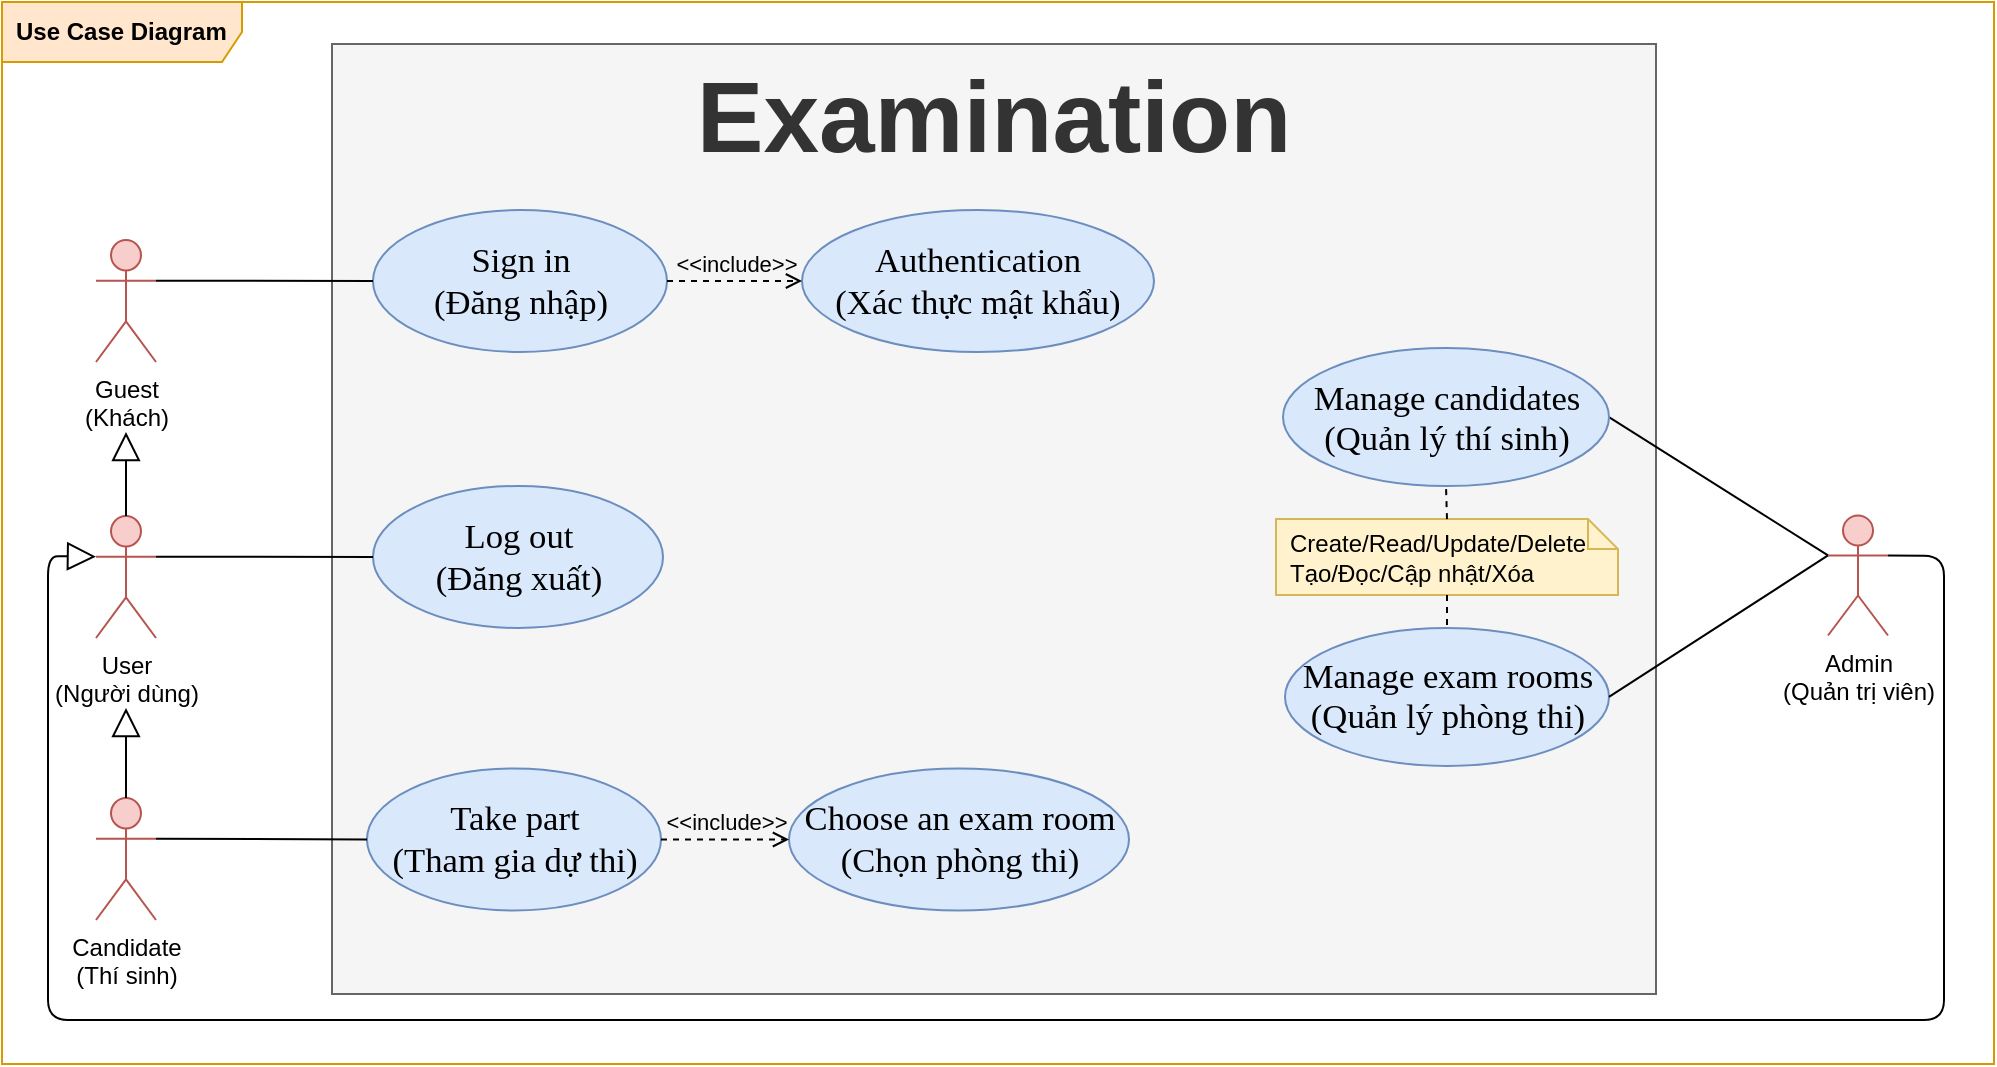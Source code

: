 <mxfile>
    <diagram id="vFwksppeN1v7TlpWI2SC" name="Use Case">
        <mxGraphModel dx="1171" dy="528" grid="0" gridSize="10" guides="1" tooltips="1" connect="1" arrows="1" fold="1" page="0" pageScale="1" pageWidth="827" pageHeight="1169" math="0" shadow="0">
            <root>
                <mxCell id="0"/>
                <mxCell id="1" parent="0"/>
                <mxCell id="3" value="&lt;b&gt;Use Case Diagram&lt;/b&gt;" style="shape=umlFrame;whiteSpace=wrap;html=1;width=120;height=30;boundedLbl=1;verticalAlign=middle;align=left;spacingLeft=5;fillColor=#ffe6cc;strokeColor=#d79b00;swimlaneFillColor=#FFFFFF;" parent="1" vertex="1">
                    <mxGeometry x="388" y="319" width="996" height="531" as="geometry"/>
                </mxCell>
                <mxCell id="4" value="&lt;font style=&quot;font-size: 50px&quot;&gt;Examination&lt;/font&gt;" style="shape=rect;html=1;verticalAlign=top;fontStyle=1;whiteSpace=wrap;align=center;fillColor=#f5f5f5;strokeColor=#666666;fontColor=#333333;" parent="1" vertex="1">
                    <mxGeometry x="553" y="340" width="662" height="475" as="geometry"/>
                </mxCell>
                <mxCell id="7" value="&lt;font face=&quot;times new roman, serif&quot;&gt;&lt;span style=&quot;font-size: 17.333px&quot;&gt;Sign in&lt;br&gt;(Đăng nhập)&lt;/span&gt;&lt;/font&gt;" style="ellipse;whiteSpace=wrap;html=1;fillColor=#dae8fc;strokeColor=#6c8ebf;" parent="1" vertex="1">
                    <mxGeometry x="573.5" y="423" width="147" height="71" as="geometry"/>
                </mxCell>
                <mxCell id="8" value="" style="edgeStyle=none;html=1;endArrow=none;verticalAlign=bottom;entryX=1;entryY=0.333;entryDx=0;entryDy=0;entryPerimeter=0;exitX=0;exitY=0.5;exitDx=0;exitDy=0;" parent="1" source="7" target="28" edge="1">
                    <mxGeometry width="160" relative="1" as="geometry">
                        <mxPoint x="997.5" y="403" as="sourcePoint"/>
                        <mxPoint x="446" y="470" as="targetPoint"/>
                    </mxGeometry>
                </mxCell>
                <mxCell id="11" value="&lt;font face=&quot;times new roman, serif&quot;&gt;&lt;span style=&quot;font-size: 17.333px&quot;&gt;Authentication&lt;br&gt;(Xác thực mật khẩu)&lt;/span&gt;&lt;/font&gt;" style="ellipse;whiteSpace=wrap;html=1;fillColor=#dae8fc;strokeColor=#6c8ebf;" parent="1" vertex="1">
                    <mxGeometry x="788" y="423" width="176" height="71" as="geometry"/>
                </mxCell>
                <mxCell id="12" value="&amp;lt;&amp;lt;include&amp;gt;&amp;gt;" style="edgeStyle=none;html=1;endArrow=open;verticalAlign=bottom;dashed=1;labelBackgroundColor=none;exitX=1;exitY=0.5;exitDx=0;exitDy=0;" parent="1" source="7" target="11" edge="1">
                    <mxGeometry width="160" relative="1" as="geometry">
                        <mxPoint x="317.0" y="270" as="sourcePoint"/>
                        <mxPoint x="921.5" y="710" as="targetPoint"/>
                    </mxGeometry>
                </mxCell>
                <mxCell id="18" value="User&lt;br&gt;(Người dùng)" style="shape=umlActor;verticalLabelPosition=bottom;verticalAlign=top;html=1;fillColor=#f8cecc;strokeColor=#b85450;" parent="1" vertex="1">
                    <mxGeometry x="435" y="576" width="30" height="61" as="geometry"/>
                </mxCell>
                <mxCell id="22" value="&lt;span style=&quot;font-family: &amp;#34;times new roman&amp;#34; , serif ; font-size: 17.333px&quot;&gt;Log out&lt;br&gt;&lt;/span&gt;&lt;font face=&quot;times new roman, serif&quot;&gt;&lt;span style=&quot;font-size: 17.333px&quot;&gt;(Đăng xuất)&lt;br&gt;&lt;/span&gt;&lt;/font&gt;" style="ellipse;whiteSpace=wrap;html=1;fillColor=#dae8fc;strokeColor=#6c8ebf;" parent="1" vertex="1">
                    <mxGeometry x="573.5" y="561" width="145" height="71" as="geometry"/>
                </mxCell>
                <mxCell id="23" value="" style="edgeStyle=none;html=1;endArrow=none;verticalAlign=bottom;exitX=1;exitY=0.333;exitDx=0;exitDy=0;exitPerimeter=0;entryX=0;entryY=0.5;entryDx=0;entryDy=0;" parent="1" source="18" target="22" edge="1">
                    <mxGeometry width="160" relative="1" as="geometry">
                        <mxPoint x="491" y="604" as="sourcePoint"/>
                        <mxPoint x="601" y="651" as="targetPoint"/>
                    </mxGeometry>
                </mxCell>
                <mxCell id="28" value="Guest&lt;br&gt;(Khách)" style="shape=umlActor;verticalLabelPosition=bottom;verticalAlign=top;html=1;fillColor=#f8cecc;strokeColor=#b85450;" parent="1" vertex="1">
                    <mxGeometry x="435" y="438" width="30" height="61" as="geometry"/>
                </mxCell>
                <mxCell id="29" value="" style="edgeStyle=none;html=1;endArrow=block;endFill=0;endSize=12;verticalAlign=bottom;exitX=0.5;exitY=0;exitDx=0;exitDy=0;exitPerimeter=0;" parent="1" source="18" edge="1">
                    <mxGeometry width="160" relative="1" as="geometry">
                        <mxPoint x="665" y="647" as="sourcePoint"/>
                        <mxPoint x="450" y="534" as="targetPoint"/>
                    </mxGeometry>
                </mxCell>
                <mxCell id="40" value="Candidate&lt;br&gt;(Thí sinh)" style="shape=umlActor;verticalLabelPosition=bottom;verticalAlign=top;html=1;fillColor=#f8cecc;strokeColor=#b85450;" parent="1" vertex="1">
                    <mxGeometry x="435" y="717" width="30" height="61" as="geometry"/>
                </mxCell>
                <mxCell id="41" value="&lt;font face=&quot;times new roman, serif&quot;&gt;&lt;span style=&quot;font-size: 17.333px&quot;&gt;Take part&lt;br&gt;(Tham gia dự thi)&lt;/span&gt;&lt;/font&gt;" style="ellipse;whiteSpace=wrap;html=1;fillColor=#dae8fc;strokeColor=#6c8ebf;" parent="1" vertex="1">
                    <mxGeometry x="570.5" y="702.25" width="147" height="71" as="geometry"/>
                </mxCell>
                <mxCell id="42" value="" style="edgeStyle=none;html=1;endArrow=none;verticalAlign=bottom;exitX=0;exitY=0.5;exitDx=0;exitDy=0;entryX=1;entryY=0.333;entryDx=0;entryDy=0;entryPerimeter=0;" parent="1" source="41" target="40" edge="1">
                    <mxGeometry width="160" relative="1" as="geometry">
                        <mxPoint x="419.5" y="787" as="sourcePoint"/>
                        <mxPoint x="529.5" y="653" as="targetPoint"/>
                    </mxGeometry>
                </mxCell>
                <mxCell id="43" value="&lt;font face=&quot;times new roman, serif&quot;&gt;&lt;span style=&quot;font-size: 17.333px&quot;&gt;Choose an exam room&lt;br&gt;(Chọn phòng thi)&lt;/span&gt;&lt;/font&gt;" style="ellipse;whiteSpace=wrap;html=1;fillColor=#dae8fc;strokeColor=#6c8ebf;" parent="1" vertex="1">
                    <mxGeometry x="781.5" y="702.25" width="170" height="71" as="geometry"/>
                </mxCell>
                <mxCell id="44" value="&amp;lt;&amp;lt;include&amp;gt;&amp;gt;" style="edgeStyle=none;html=1;endArrow=open;verticalAlign=bottom;dashed=1;labelBackgroundColor=none;entryX=0;entryY=0.5;entryDx=0;entryDy=0;exitX=1;exitY=0.5;exitDx=0;exitDy=0;" parent="1" source="41" target="43" edge="1">
                    <mxGeometry width="160" relative="1" as="geometry">
                        <mxPoint x="562.5" y="807.25" as="sourcePoint"/>
                        <mxPoint x="722.5" y="807.25" as="targetPoint"/>
                    </mxGeometry>
                </mxCell>
                <mxCell id="93" value="" style="edgeStyle=none;html=1;endArrow=block;endFill=0;endSize=12;verticalAlign=bottom;exitX=0.5;exitY=0;exitDx=0;exitDy=0;exitPerimeter=0;" parent="1" source="40" edge="1">
                    <mxGeometry width="160" relative="1" as="geometry">
                        <mxPoint x="470" y="740" as="sourcePoint"/>
                        <mxPoint x="450" y="672" as="targetPoint"/>
                    </mxGeometry>
                </mxCell>
                <mxCell id="101" value="" style="edgeStyle=none;html=1;endArrow=none;verticalAlign=bottom;exitX=1;exitY=0.5;exitDx=0;exitDy=0;entryX=0;entryY=0.333;entryDx=0;entryDy=0;entryPerimeter=0;" parent="1" source="120" target="106" edge="1">
                    <mxGeometry width="160" relative="1" as="geometry">
                        <mxPoint x="1165" y="596.25" as="sourcePoint"/>
                        <mxPoint x="1175.0" y="747" as="targetPoint"/>
                    </mxGeometry>
                </mxCell>
                <mxCell id="104" value="" style="group" parent="1" vertex="1" connectable="0">
                    <mxGeometry x="1301" y="569.75" width="30" height="90" as="geometry"/>
                </mxCell>
                <mxCell id="105" value="" style="group" parent="104" vertex="1" connectable="0">
                    <mxGeometry width="30" height="90" as="geometry"/>
                </mxCell>
                <mxCell id="106" value="Admin&lt;br&gt;(Quản trị viên)" style="shape=umlActor;verticalLabelPosition=bottom;verticalAlign=top;html=1;fillColor=#f8cecc;strokeColor=#b85450;" parent="105" vertex="1">
                    <mxGeometry y="6" width="30" height="60" as="geometry"/>
                </mxCell>
                <mxCell id="111" value="" style="edgeStyle=none;html=1;endArrow=block;endFill=0;endSize=12;verticalAlign=bottom;exitX=1;exitY=0.333;exitDx=0;exitDy=0;exitPerimeter=0;entryX=0;entryY=0.333;entryDx=0;entryDy=0;entryPerimeter=0;" parent="1" source="106" target="18" edge="1">
                    <mxGeometry width="160" relative="1" as="geometry">
                        <mxPoint x="1746" y="1083" as="sourcePoint"/>
                        <mxPoint x="1745" y="836" as="targetPoint"/>
                        <Array as="points">
                            <mxPoint x="1359" y="596"/>
                            <mxPoint x="1359" y="828"/>
                            <mxPoint x="411" y="828"/>
                            <mxPoint x="411" y="596"/>
                        </Array>
                    </mxGeometry>
                </mxCell>
                <mxCell id="120" value="&lt;span lang=&quot;EN-US&quot; style=&quot;font-size: 13.0pt ; line-height: 115% ; font-family: &amp;#34;times new roman&amp;#34; , serif&quot;&gt;Manage candidates&lt;br&gt;(Quản&lt;/span&gt;&lt;span style=&quot;font-size: 13.0pt ; line-height: 115% ; font-family: &amp;#34;times new roman&amp;#34; , serif&quot;&gt; lý thí sinh)&lt;br&gt;&lt;/span&gt;" style="ellipse;whiteSpace=wrap;html=1;fillColor=#dae8fc;strokeColor=#6c8ebf;" parent="1" vertex="1">
                    <mxGeometry x="1028.5" y="492.06" width="163" height="69" as="geometry"/>
                </mxCell>
                <mxCell id="121" value="Create/Read/Update/Delete&#10;Tạo/Đọc/Cập nhật/Xóa" style="shape=note;size=15;spacingLeft=5;align=left;whiteSpace=wrap;fillColor=#fff2cc;strokeColor=#d6b656;" parent="1" vertex="1">
                    <mxGeometry x="1025" y="577.56" width="171" height="38" as="geometry"/>
                </mxCell>
                <mxCell id="122" value="" style="endArrow=none;dashed=1;html=1;entryX=0.5;entryY=1;entryDx=0;entryDy=0;exitX=0.5;exitY=0;exitDx=0;exitDy=0;exitPerimeter=0;" parent="1" source="121" target="120" edge="1">
                    <mxGeometry width="50" height="50" relative="1" as="geometry">
                        <mxPoint x="957" y="554.13" as="sourcePoint"/>
                        <mxPoint x="1019" y="554.63" as="targetPoint"/>
                    </mxGeometry>
                </mxCell>
                <mxCell id="2AbSQogmMVi--ld2LGf0-122" value="&lt;span lang=&quot;EN-US&quot; style=&quot;font-size: 13.0pt ; line-height: 115% ; font-family: &amp;#34;times new roman&amp;#34; , serif&quot;&gt;Manage exam rooms&lt;br&gt;(Quản&lt;/span&gt;&lt;span style=&quot;font-size: 13.0pt ; line-height: 115% ; font-family: &amp;#34;times new roman&amp;#34; , serif&quot;&gt; lý phòng thi)&lt;br&gt;&lt;/span&gt;" style="ellipse;whiteSpace=wrap;html=1;fillColor=#dae8fc;strokeColor=#6c8ebf;" vertex="1" parent="1">
                    <mxGeometry x="1029.5" y="631.94" width="162" height="69" as="geometry"/>
                </mxCell>
                <mxCell id="2AbSQogmMVi--ld2LGf0-124" value="" style="endArrow=none;dashed=1;html=1;entryX=0.5;entryY=0;entryDx=0;entryDy=0;exitX=0.5;exitY=1;exitDx=0;exitDy=0;exitPerimeter=0;" edge="1" source="121" parent="1" target="2AbSQogmMVi--ld2LGf0-122">
                    <mxGeometry width="50" height="50" relative="1" as="geometry">
                        <mxPoint x="957" y="628.88" as="sourcePoint"/>
                        <mxPoint x="1031" y="633.38" as="targetPoint"/>
                    </mxGeometry>
                </mxCell>
                <mxCell id="2AbSQogmMVi--ld2LGf0-125" value="" style="edgeStyle=none;html=1;endArrow=none;verticalAlign=bottom;exitX=1;exitY=0.5;exitDx=0;exitDy=0;entryX=0;entryY=0.333;entryDx=0;entryDy=0;entryPerimeter=0;" edge="1" parent="1" source="2AbSQogmMVi--ld2LGf0-122" target="106">
                    <mxGeometry width="160" relative="1" as="geometry">
                        <mxPoint x="1205" y="605.75" as="sourcePoint"/>
                        <mxPoint x="1311" y="605.75" as="targetPoint"/>
                    </mxGeometry>
                </mxCell>
            </root>
        </mxGraphModel>
    </diagram>
    <diagram id="VcW4fUZPZZoMmt9Khkdq" name="Class">
        <mxGraphModel dx="761" dy="743" grid="0" gridSize="10" guides="1" tooltips="1" connect="1" arrows="1" fold="1" page="0" pageScale="1" pageWidth="827" pageHeight="1169" math="0" shadow="0">
            <root>
                <mxCell id="Jz3qjyxFBSEg-2J9E2p_-0"/>
                <mxCell id="Jz3qjyxFBSEg-2J9E2p_-1" parent="Jz3qjyxFBSEg-2J9E2p_-0"/>
                <mxCell id="TAutXAkVlzBhgAMifwpL-0" value="Biểu đồ lớp" style="shape=umlFrame;whiteSpace=wrap;html=1;width=85;height=24;boundedLbl=1;verticalAlign=middle;align=left;spacingLeft=5;fillColor=#ffe6cc;strokeColor=#d79b00;swimlaneFillColor=#FFFFFF;fontStyle=1" vertex="1" parent="Jz3qjyxFBSEg-2J9E2p_-1">
                    <mxGeometry x="66" y="-115.5" width="1686" height="1030" as="geometry"/>
                </mxCell>
                <mxCell id="TAutXAkVlzBhgAMifwpL-1" value="Khach" style="swimlane;fontStyle=3;align=center;verticalAlign=top;childLayout=stackLayout;horizontal=1;startSize=24;horizontalStack=0;resizeParent=1;resizeParentMax=0;resizeLast=0;collapsible=1;marginBottom=0;fillColor=#fff2cc;strokeColor=#d6b656;gradientColor=#ffd966;" vertex="1" parent="Jz3qjyxFBSEg-2J9E2p_-1">
                    <mxGeometry x="112" y="-82" width="339" height="153" as="geometry">
                        <mxRectangle x="0.5" y="4" width="64" height="26" as="alternateBounds"/>
                    </mxGeometry>
                </mxCell>
                <mxCell id="TAutXAkVlzBhgAMifwpL-2" value="" style="line;strokeWidth=1;fillColor=none;align=left;verticalAlign=middle;spacingTop=-1;spacingLeft=3;spacingRight=3;rotatable=0;labelPosition=right;points=[];portConstraint=eastwest;" vertex="1" parent="TAutXAkVlzBhgAMifwpL-1">
                    <mxGeometry y="24" width="339" height="8" as="geometry"/>
                </mxCell>
                <mxCell id="TAutXAkVlzBhgAMifwpL-3" value="+ xemThongTinPhongKham(): void&#10;+ timKiem(tuKhoa: String)&#10;+ dangNhap(tenNguoiDung: String, matKhau: String): String&#10;- xacThuc(tenNguoiDung: String, matKhau: String): boolean&#10;- xacMinh(tenNguoiDung: String): boolean&#10;+ dangKyTaiKhoan(BenhNhan): BenhNhan&#10;- xacMinh(soDienThoai: String, maXacNhan: String): boolean&#10;+ datLaiMatKhau(matKhau: String, matKhauMoi:String): void" style="text;strokeColor=#6c8ebf;fillColor=#dae8fc;align=left;verticalAlign=top;spacingLeft=4;spacingRight=4;overflow=hidden;rotatable=0;points=[[0,0.5],[1,0.5]];portConstraint=eastwest;fontStyle=0;" vertex="1" parent="TAutXAkVlzBhgAMifwpL-1">
                    <mxGeometry y="32" width="339" height="121" as="geometry"/>
                </mxCell>
                <mxCell id="TAutXAkVlzBhgAMifwpL-4" value="NguoiDung" style="swimlane;fontStyle=1;align=center;verticalAlign=top;childLayout=stackLayout;horizontal=1;startSize=26;horizontalStack=0;resizeParent=1;resizeParentMax=0;resizeLast=0;collapsible=1;marginBottom=0;fillColor=#fff2cc;strokeColor=#d6b656;gradientColor=#ffd966;" vertex="1" parent="Jz3qjyxFBSEg-2J9E2p_-1">
                    <mxGeometry x="112" y="138" width="339" height="202" as="geometry"/>
                </mxCell>
                <mxCell id="TAutXAkVlzBhgAMifwpL-5" value="+ maND: String {id}&#10;- tenNguoiDung: String {unique}&#10;- matKhau: String&#10;- dangDangNhap: boolean = false" style="text;strokeColor=#d79b00;fillColor=#ffe6cc;align=left;verticalAlign=top;spacingLeft=4;spacingRight=4;overflow=hidden;rotatable=0;points=[[0,0.5],[1,0.5]];portConstraint=eastwest;" vertex="1" parent="TAutXAkVlzBhgAMifwpL-4">
                    <mxGeometry y="26" width="339" height="62" as="geometry"/>
                </mxCell>
                <mxCell id="TAutXAkVlzBhgAMifwpL-6" value="" style="line;strokeWidth=1;fillColor=none;align=left;verticalAlign=middle;spacingTop=-1;spacingLeft=3;spacingRight=3;rotatable=0;labelPosition=right;points=[];portConstraint=eastwest;" vertex="1" parent="TAutXAkVlzBhgAMifwpL-4">
                    <mxGeometry y="88" width="339" height="8" as="geometry"/>
                </mxCell>
                <mxCell id="TAutXAkVlzBhgAMifwpL-7" value="+ NguoiDung(String, String)&#10;+ dangXuat(): boolean&#10;+ doiMatKhau(matKhau: String, matKhauMoi: String): boolean&#10;- xacThuc(matKhau: String): boolean&#10;+ xemHoSo(): HoSo&#10;+ chinhSuaHoSo(String, String, int, GioiTinh, String, String,&#10;String): HoSo" style="text;strokeColor=#6c8ebf;fillColor=#dae8fc;align=left;verticalAlign=top;spacingLeft=4;spacingRight=4;overflow=hidden;rotatable=0;points=[[0,0.5],[1,0.5]];portConstraint=eastwest;" vertex="1" parent="TAutXAkVlzBhgAMifwpL-4">
                    <mxGeometry y="96" width="339" height="106" as="geometry"/>
                </mxCell>
                <mxCell id="TAutXAkVlzBhgAMifwpL-8" value="HoSo" style="swimlane;fontStyle=1;align=center;verticalAlign=top;childLayout=stackLayout;horizontal=1;startSize=26;horizontalStack=0;resizeParent=1;resizeParentMax=0;resizeLast=0;collapsible=1;marginBottom=0;fillColor=#fff2cc;strokeColor=#d6b656;gradientColor=#ffd966;" vertex="1" parent="Jz3qjyxFBSEg-2J9E2p_-1">
                    <mxGeometry x="562" y="154" width="122" height="190" as="geometry"/>
                </mxCell>
                <mxCell id="TAutXAkVlzBhgAMifwpL-9" value="+ maHS: String {id}&#10;- ten: String&#10;- ho: String&#10;- ngaySinh: Date&#10;- gioiTinh: GioiTinh&#10;- soDienThoai: String&#10;- diaChi: String&#10;- maND: String" style="text;strokeColor=#d79b00;fillColor=#ffe6cc;align=left;verticalAlign=top;spacingLeft=4;spacingRight=4;overflow=hidden;rotatable=0;points=[[0,0.5],[1,0.5]];portConstraint=eastwest;" vertex="1" parent="TAutXAkVlzBhgAMifwpL-8">
                    <mxGeometry y="26" width="122" height="119" as="geometry"/>
                </mxCell>
                <mxCell id="TAutXAkVlzBhgAMifwpL-10" value="" style="line;strokeWidth=1;fillColor=none;align=left;verticalAlign=middle;spacingTop=-1;spacingLeft=3;spacingRight=3;rotatable=0;labelPosition=right;points=[];portConstraint=eastwest;" vertex="1" parent="TAutXAkVlzBhgAMifwpL-8">
                    <mxGeometry y="145" width="122" height="8" as="geometry"/>
                </mxCell>
                <mxCell id="TAutXAkVlzBhgAMifwpL-11" value="+ HoSo()&#10;+ getTuoi(): int" style="text;strokeColor=#6c8ebf;fillColor=#dae8fc;align=left;verticalAlign=top;spacingLeft=4;spacingRight=4;overflow=hidden;rotatable=0;points=[[0,0.5],[1,0.5]];portConstraint=eastwest;fontStyle=0" vertex="1" parent="TAutXAkVlzBhgAMifwpL-8">
                    <mxGeometry y="153" width="122" height="37" as="geometry"/>
                </mxCell>
                <mxCell id="TAutXAkVlzBhgAMifwpL-12" value="BenhNhan" style="swimlane;fontStyle=1;align=center;verticalAlign=top;childLayout=stackLayout;horizontal=1;startSize=26;horizontalStack=0;resizeParent=1;resizeParentMax=0;resizeLast=0;collapsible=1;marginBottom=0;fillColor=#fff2cc;strokeColor=#d6b656;gradientColor=#ffd966;" vertex="1" parent="Jz3qjyxFBSEg-2J9E2p_-1">
                    <mxGeometry x="113" y="395" width="339" height="220" as="geometry"/>
                </mxCell>
                <mxCell id="TAutXAkVlzBhgAMifwpL-13" value="+ maBN: String {id}&#10;- soBaoHiemYTe: String&#10;- biKhoa: boolean" style="text;strokeColor=#d79b00;fillColor=#ffe6cc;align=left;verticalAlign=top;spacingLeft=4;spacingRight=4;overflow=hidden;rotatable=0;points=[[0,0.5],[1,0.5]];portConstraint=eastwest;" vertex="1" parent="TAutXAkVlzBhgAMifwpL-12">
                    <mxGeometry y="26" width="339" height="52" as="geometry"/>
                </mxCell>
                <mxCell id="TAutXAkVlzBhgAMifwpL-14" value="" style="line;strokeWidth=1;fillColor=none;align=left;verticalAlign=middle;spacingTop=-1;spacingLeft=3;spacingRight=3;rotatable=0;labelPosition=right;points=[];portConstraint=eastwest;" vertex="1" parent="TAutXAkVlzBhgAMifwpL-12">
                    <mxGeometry y="78" width="339" height="8" as="geometry"/>
                </mxCell>
                <mxCell id="TAutXAkVlzBhgAMifwpL-15" value="+ BenhNhan(String, String, String)&#10;+ dangKyKhamBenh(): boolean&#10;+ huy(): boolean&#10;- chonLichKham(): LichKham&#10;+ xemDonThuoc(matKhau: String, matKhauMoi: String): void&#10;+ in(): void&#10;+ thanhToanDonThuoc(): boolean&#10;- thanhToanBangThe(): boolean&#10;- thanhToanBangMoMo(): boolean" style="text;strokeColor=#6c8ebf;fillColor=#dae8fc;align=left;verticalAlign=top;spacingLeft=4;spacingRight=4;overflow=hidden;rotatable=0;points=[[0,0.5],[1,0.5]];portConstraint=eastwest;fontStyle=0" vertex="1" parent="TAutXAkVlzBhgAMifwpL-12">
                    <mxGeometry y="86" width="339" height="134" as="geometry"/>
                </mxCell>
                <mxCell id="TAutXAkVlzBhgAMifwpL-16" value="&lt;p style=&quot;margin: 0px ; margin-top: 4px ; text-align: center&quot;&gt;&amp;lt;&amp;lt;enumeration&amp;gt;&amp;gt;&lt;br&gt;&lt;b&gt;GioiTinh&lt;/b&gt;&lt;/p&gt;&lt;hr&gt;&lt;p style=&quot;margin: 0px ; margin-left: 8px ; text-align: left&quot;&gt;Nam&lt;br&gt;Nu&lt;/p&gt;" style="shape=rect;html=1;overflow=fill;whiteSpace=wrap;fillColor=#e1d5e7;strokeColor=#9673a6;" vertex="1" parent="Jz3qjyxFBSEg-2J9E2p_-1">
                    <mxGeometry x="738" y="200.5" width="114" height="78" as="geometry"/>
                </mxCell>
                <mxCell id="TAutXAkVlzBhgAMifwpL-17" value="" style="endArrow=block;endSize=16;endFill=0;html=1;exitX=0.5;exitY=0;exitDx=0;exitDy=0;entryX=0.498;entryY=0.998;entryDx=0;entryDy=0;entryPerimeter=0;" edge="1" parent="Jz3qjyxFBSEg-2J9E2p_-1" source="TAutXAkVlzBhgAMifwpL-4" target="TAutXAkVlzBhgAMifwpL-3">
                    <mxGeometry width="160" relative="1" as="geometry">
                        <mxPoint x="306" y="210" as="sourcePoint"/>
                        <mxPoint x="260" y="165" as="targetPoint"/>
                    </mxGeometry>
                </mxCell>
                <mxCell id="TAutXAkVlzBhgAMifwpL-18" value="" style="endArrow=block;endSize=16;endFill=0;html=1;exitX=0.5;exitY=0;exitDx=0;exitDy=0;entryX=0.502;entryY=0.997;entryDx=0;entryDy=0;entryPerimeter=0;" edge="1" parent="Jz3qjyxFBSEg-2J9E2p_-1" source="TAutXAkVlzBhgAMifwpL-12" target="TAutXAkVlzBhgAMifwpL-7">
                    <mxGeometry width="160" relative="1" as="geometry">
                        <mxPoint x="246" y="398" as="sourcePoint"/>
                        <mxPoint x="327" y="383" as="targetPoint"/>
                    </mxGeometry>
                </mxCell>
                <mxCell id="TAutXAkVlzBhgAMifwpL-19" value="LichKham" style="swimlane;fontStyle=1;align=center;verticalAlign=top;childLayout=stackLayout;horizontal=1;startSize=24;horizontalStack=0;resizeParent=1;resizeParentMax=0;resizeLast=0;collapsible=1;marginBottom=0;fillColor=#fff2cc;strokeColor=#d6b656;gradientColor=#ffd966;" vertex="1" parent="Jz3qjyxFBSEg-2J9E2p_-1">
                    <mxGeometry x="561" y="406" width="122" height="131" as="geometry"/>
                </mxCell>
                <mxCell id="TAutXAkVlzBhgAMifwpL-20" value="+ soThuTu: int {id}&#10;- ngayKham: Date&#10;- buoi: Buoi" style="text;strokeColor=#d79b00;fillColor=#ffe6cc;align=left;verticalAlign=top;spacingLeft=4;spacingRight=4;overflow=hidden;rotatable=0;points=[[0,0.5],[1,0.5]];portConstraint=eastwest;" vertex="1" parent="TAutXAkVlzBhgAMifwpL-19">
                    <mxGeometry y="24" width="122" height="50" as="geometry"/>
                </mxCell>
                <mxCell id="TAutXAkVlzBhgAMifwpL-21" value="" style="line;strokeWidth=1;fillColor=none;align=left;verticalAlign=middle;spacingTop=-1;spacingLeft=3;spacingRight=3;rotatable=0;labelPosition=right;points=[];portConstraint=eastwest;" vertex="1" parent="TAutXAkVlzBhgAMifwpL-19">
                    <mxGeometry y="74" width="122" height="8" as="geometry"/>
                </mxCell>
                <mxCell id="TAutXAkVlzBhgAMifwpL-22" value="+ LichKham(&#10;ngay: Date,&#10;buoi: Buoi)" style="text;strokeColor=#6c8ebf;fillColor=#dae8fc;align=left;verticalAlign=top;spacingLeft=4;spacingRight=4;overflow=hidden;rotatable=0;points=[[0,0.5],[1,0.5]];portConstraint=eastwest;fontStyle=0" vertex="1" parent="TAutXAkVlzBhgAMifwpL-19">
                    <mxGeometry y="82" width="122" height="49" as="geometry"/>
                </mxCell>
                <mxCell id="TAutXAkVlzBhgAMifwpL-23" value="&lt;p style=&quot;margin: 0px ; margin-top: 4px ; text-align: center&quot;&gt;&amp;lt;&amp;lt;enumeration&amp;gt;&amp;gt;&lt;br&gt;&lt;b&gt;Buoi&lt;/b&gt;&lt;/p&gt;&lt;hr&gt;&lt;p style=&quot;margin: 0px ; margin-left: 8px ; text-align: left&quot;&gt;Sang&lt;br&gt;Chieu&lt;/p&gt;" style="shape=rect;html=1;overflow=fill;whiteSpace=wrap;fillColor=#e1d5e7;strokeColor=#9673a6;" vertex="1" parent="Jz3qjyxFBSEg-2J9E2p_-1">
                    <mxGeometry x="738" y="406" width="114" height="78" as="geometry"/>
                </mxCell>
                <mxCell id="TAutXAkVlzBhgAMifwpL-24" value="QuanTriVien" style="swimlane;fontStyle=1;align=center;verticalAlign=top;childLayout=stackLayout;horizontal=1;startSize=26;horizontalStack=0;resizeParent=1;resizeParentMax=0;resizeLast=0;collapsible=1;marginBottom=0;fillColor=#fff2cc;strokeColor=#d6b656;gradientColor=#ffd966;" vertex="1" parent="Jz3qjyxFBSEg-2J9E2p_-1">
                    <mxGeometry x="112" y="684" width="339" height="195" as="geometry"/>
                </mxCell>
                <mxCell id="TAutXAkVlzBhgAMifwpL-25" value="# maQTV: String {id}" style="text;strokeColor=#d79b00;fillColor=#ffe6cc;align=left;verticalAlign=top;spacingLeft=4;spacingRight=4;overflow=hidden;rotatable=0;points=[[0,0.5],[1,0.5]];portConstraint=eastwest;" vertex="1" parent="TAutXAkVlzBhgAMifwpL-24">
                    <mxGeometry y="26" width="339" height="26" as="geometry"/>
                </mxCell>
                <mxCell id="TAutXAkVlzBhgAMifwpL-26" value="" style="line;strokeWidth=1;fillColor=none;align=left;verticalAlign=middle;spacingTop=-1;spacingLeft=3;spacingRight=3;rotatable=0;labelPosition=right;points=[];portConstraint=eastwest;" vertex="1" parent="TAutXAkVlzBhgAMifwpL-24">
                    <mxGeometry y="52" width="339" height="8" as="geometry"/>
                </mxCell>
                <mxCell id="TAutXAkVlzBhgAMifwpL-27" value="+ QuanTriVien(String, String, String)&#10;+ xemHoSo(maND: String): HoSo&#10;+ taoTaiKhoan(NhanVien): NhanVien&#10;+ quanLyTaiKhoan(maND: String): void&#10;+ xoaTaiKhoan(maND: String): boolean&#10;+ khoaTaiKhoan(maND: String, biKhoa: boolean): boolean&#10;+ doiMatKhau(matKhau: String): boolean&#10;+ thongKe(thoiDiemBatDau: Date, thoiDiemKetThuc: Date,&#10;loaiSanPham: LoaiSanPham): ArrayList&lt;SanPham&gt;" style="text;strokeColor=#6c8ebf;fillColor=#dae8fc;align=left;verticalAlign=top;spacingLeft=4;spacingRight=4;overflow=hidden;rotatable=0;points=[[0,0.5],[1,0.5]];portConstraint=eastwest;fontStyle=0" vertex="1" parent="TAutXAkVlzBhgAMifwpL-24">
                    <mxGeometry y="60" width="339" height="135" as="geometry"/>
                </mxCell>
                <mxCell id="TAutXAkVlzBhgAMifwpL-28" value="" style="endArrow=block;endSize=16;endFill=0;html=1;exitX=0.5;exitY=0;exitDx=0;exitDy=0;entryX=0.5;entryY=1;entryDx=0;entryDy=0;entryPerimeter=0;" edge="1" parent="Jz3qjyxFBSEg-2J9E2p_-1" source="TAutXAkVlzBhgAMifwpL-24" target="TAutXAkVlzBhgAMifwpL-15">
                    <mxGeometry width="160" relative="1" as="geometry">
                        <mxPoint x="219" y="679" as="sourcePoint"/>
                        <mxPoint x="283" y="624" as="targetPoint"/>
                    </mxGeometry>
                </mxCell>
                <mxCell id="TAutXAkVlzBhgAMifwpL-29" value="YTa" style="swimlane;fontStyle=1;align=center;verticalAlign=top;childLayout=stackLayout;horizontal=1;startSize=26;horizontalStack=0;resizeParent=1;resizeParentMax=0;resizeLast=0;collapsible=1;marginBottom=0;fillColor=#fff2cc;strokeColor=#d6b656;gradientColor=#ffd966;" vertex="1" parent="Jz3qjyxFBSEg-2J9E2p_-1">
                    <mxGeometry x="1285" y="11" width="308" height="84" as="geometry"/>
                </mxCell>
                <mxCell id="TAutXAkVlzBhgAMifwpL-30" value="" style="line;strokeWidth=1;fillColor=none;align=left;verticalAlign=middle;spacingTop=-1;spacingLeft=3;spacingRight=3;rotatable=0;labelPosition=right;points=[];portConstraint=eastwest;" vertex="1" parent="TAutXAkVlzBhgAMifwpL-29">
                    <mxGeometry y="26" width="308" height="8" as="geometry"/>
                </mxCell>
                <mxCell id="TAutXAkVlzBhgAMifwpL-31" value="+YTa(maNV: String)&#10;+ xemLichKham(soThuTu: int): LichKham&#10;+ xemDanhSachLichKham(Date, Buoi): List&lt;LichKham&gt;" style="text;strokeColor=#6c8ebf;fillColor=#dae8fc;align=left;verticalAlign=top;spacingLeft=4;spacingRight=4;overflow=hidden;rotatable=0;points=[[0,0.5],[1,0.5]];portConstraint=eastwest;" vertex="1" parent="TAutXAkVlzBhgAMifwpL-29">
                    <mxGeometry y="34" width="308" height="50" as="geometry"/>
                </mxCell>
                <mxCell id="TAutXAkVlzBhgAMifwpL-32" value="DonThuoc" style="swimlane;fontStyle=1;align=center;verticalAlign=top;childLayout=stackLayout;horizontal=1;startSize=26;horizontalStack=0;resizeParent=1;resizeParentMax=0;resizeLast=0;collapsible=1;marginBottom=0;fillColor=#fff2cc;strokeColor=#d6b656;gradientColor=#ffd966;" vertex="1" parent="Jz3qjyxFBSEg-2J9E2p_-1">
                    <mxGeometry x="872" y="165" width="332" height="176" as="geometry"/>
                </mxCell>
                <mxCell id="TAutXAkVlzBhgAMifwpL-33" value="+ maDT: String {id}&#10;- chuanDoan: String&#10;- danhSachChiTietThuoc: List&lt;ChiTietThuoc&gt;&#10;- loiDan: String&#10;- ngayTaiKham: Date&#10;- maBS: String&#10;- maBN: String" style="text;strokeColor=#d79b00;fillColor=#ffe6cc;align=left;verticalAlign=top;spacingLeft=4;spacingRight=4;overflow=hidden;rotatable=0;points=[[0,0.5],[1,0.5]];portConstraint=eastwest;" vertex="1" parent="TAutXAkVlzBhgAMifwpL-32">
                    <mxGeometry y="26" width="332" height="104" as="geometry"/>
                </mxCell>
                <mxCell id="TAutXAkVlzBhgAMifwpL-34" value="" style="line;strokeWidth=1;fillColor=none;align=left;verticalAlign=middle;spacingTop=-1;spacingLeft=3;spacingRight=3;rotatable=0;labelPosition=right;points=[];portConstraint=eastwest;" vertex="1" parent="TAutXAkVlzBhgAMifwpL-32">
                    <mxGeometry y="130" width="332" height="8" as="geometry"/>
                </mxCell>
                <mxCell id="TAutXAkVlzBhgAMifwpL-35" value="+ DonThuoc(String, List&lt;ChiTietThuoc&gt;, String, Date, String)&#10;+ DonThuoc(String, List&lt;ChiTietThuoc&gt;, Date, String)" style="text;strokeColor=#6c8ebf;fillColor=#dae8fc;align=left;verticalAlign=top;spacingLeft=4;spacingRight=4;overflow=hidden;rotatable=0;points=[[0,0.5],[1,0.5]];portConstraint=eastwest;" vertex="1" parent="TAutXAkVlzBhgAMifwpL-32">
                    <mxGeometry y="138" width="332" height="38" as="geometry"/>
                </mxCell>
                <mxCell id="TAutXAkVlzBhgAMifwpL-36" value="Thuoc" style="swimlane;fontStyle=1;align=center;verticalAlign=top;childLayout=stackLayout;horizontal=1;startSize=26;horizontalStack=0;resizeParent=1;resizeParentMax=0;resizeLast=0;collapsible=1;marginBottom=0;fillColor=#fff2cc;strokeColor=#d6b656;gradientColor=#ffd966;" vertex="1" parent="Jz3qjyxFBSEg-2J9E2p_-1">
                    <mxGeometry x="872" y="607" width="331" height="119" as="geometry"/>
                </mxCell>
                <mxCell id="TAutXAkVlzBhgAMifwpL-37" value="+ maT: String {id}&#10;- ngaySanXuat: Date&#10;- hanSuDung: Date&#10;- maTK: String" style="text;strokeColor=#d79b00;fillColor=#ffe6cc;align=left;verticalAlign=top;spacingLeft=4;spacingRight=4;overflow=hidden;rotatable=0;points=[[0,0.5],[1,0.5]];portConstraint=eastwest;" vertex="1" parent="TAutXAkVlzBhgAMifwpL-36">
                    <mxGeometry y="26" width="331" height="62" as="geometry"/>
                </mxCell>
                <mxCell id="TAutXAkVlzBhgAMifwpL-38" value="" style="line;strokeWidth=1;fillColor=none;align=left;verticalAlign=middle;spacingTop=-1;spacingLeft=3;spacingRight=3;rotatable=0;labelPosition=right;points=[];portConstraint=eastwest;" vertex="1" parent="TAutXAkVlzBhgAMifwpL-36">
                    <mxGeometry y="88" width="331" height="8" as="geometry"/>
                </mxCell>
                <mxCell id="TAutXAkVlzBhgAMifwpL-39" value="+ Thuoc(String, String, String, int, int, int, int, Date, Date)" style="text;strokeColor=#6c8ebf;fillColor=#dae8fc;align=left;verticalAlign=top;spacingLeft=4;spacingRight=4;overflow=hidden;rotatable=0;points=[[0,0.5],[1,0.5]];portConstraint=eastwest;" vertex="1" parent="TAutXAkVlzBhgAMifwpL-36">
                    <mxGeometry y="96" width="331" height="23" as="geometry"/>
                </mxCell>
                <mxCell id="TAutXAkVlzBhgAMifwpL-40" value="ChiTietThuoc" style="swimlane;fontStyle=1;align=center;verticalAlign=top;childLayout=stackLayout;horizontal=1;startSize=26;horizontalStack=0;resizeParent=1;resizeParentMax=0;resizeLast=0;collapsible=1;marginBottom=0;fillColor=#fff2cc;strokeColor=#d6b656;gradientColor=#ffd966;" vertex="1" parent="Jz3qjyxFBSEg-2J9E2p_-1">
                    <mxGeometry x="872" y="422" width="332" height="110" as="geometry"/>
                </mxCell>
                <mxCell id="TAutXAkVlzBhgAMifwpL-41" value="- maT: String {id}&#10;- soLan: int&#10;- soVien: int" style="text;strokeColor=#d79b00;fillColor=#ffe6cc;align=left;verticalAlign=top;spacingLeft=4;spacingRight=4;overflow=hidden;rotatable=0;points=[[0,0.5],[1,0.5]];portConstraint=eastwest;" vertex="1" parent="TAutXAkVlzBhgAMifwpL-40">
                    <mxGeometry y="26" width="332" height="50" as="geometry"/>
                </mxCell>
                <mxCell id="TAutXAkVlzBhgAMifwpL-42" value="" style="line;strokeWidth=1;fillColor=none;align=left;verticalAlign=middle;spacingTop=-1;spacingLeft=3;spacingRight=3;rotatable=0;labelPosition=right;points=[];portConstraint=eastwest;" vertex="1" parent="TAutXAkVlzBhgAMifwpL-40">
                    <mxGeometry y="76" width="332" height="8" as="geometry"/>
                </mxCell>
                <mxCell id="TAutXAkVlzBhgAMifwpL-43" value="+ ChiTietThuoc(int, int)" style="text;strokeColor=#6c8ebf;fillColor=#dae8fc;align=left;verticalAlign=top;spacingLeft=4;spacingRight=4;overflow=hidden;rotatable=0;points=[[0,0.5],[1,0.5]];portConstraint=eastwest;fontStyle=0" vertex="1" parent="TAutXAkVlzBhgAMifwpL-40">
                    <mxGeometry y="84" width="332" height="26" as="geometry"/>
                </mxCell>
                <mxCell id="TAutXAkVlzBhgAMifwpL-44" value="BacSi" style="swimlane;fontStyle=1;align=center;verticalAlign=top;childLayout=stackLayout;horizontal=1;startSize=26;horizontalStack=0;resizeParent=1;resizeParentMax=0;resizeLast=0;collapsible=1;marginBottom=0;fillColor=#fff2cc;strokeColor=#d6b656;gradientColor=#ffd966;" vertex="1" parent="Jz3qjyxFBSEg-2J9E2p_-1">
                    <mxGeometry x="1285.5" y="165" width="307.5" height="99" as="geometry"/>
                </mxCell>
                <mxCell id="TAutXAkVlzBhgAMifwpL-45" value="" style="line;strokeWidth=1;fillColor=none;align=left;verticalAlign=middle;spacingTop=-1;spacingLeft=3;spacingRight=3;rotatable=0;labelPosition=right;points=[];portConstraint=eastwest;" vertex="1" parent="TAutXAkVlzBhgAMifwpL-44">
                    <mxGeometry y="26" width="307.5" height="8" as="geometry"/>
                </mxCell>
                <mxCell id="TAutXAkVlzBhgAMifwpL-46" value="+ BacSi(maNV: String)&#10;+ xemHoSoBenhNhan(): BenhNhan&#10;+ quanLyDonThuoc(): void&#10;- quanLyChiTietThuoc(): void" style="text;strokeColor=#6c8ebf;fillColor=#dae8fc;align=left;verticalAlign=top;spacingLeft=4;spacingRight=4;overflow=hidden;rotatable=0;points=[[0,0.5],[1,0.5]];portConstraint=eastwest;fontStyle=0" vertex="1" parent="TAutXAkVlzBhgAMifwpL-44">
                    <mxGeometry y="34" width="307.5" height="65" as="geometry"/>
                </mxCell>
                <mxCell id="TAutXAkVlzBhgAMifwpL-47" value="NhanVien" style="swimlane;fontStyle=1;align=center;verticalAlign=top;childLayout=stackLayout;horizontal=1;startSize=26;horizontalStack=0;resizeParent=1;resizeParentMax=0;resizeLast=0;collapsible=1;marginBottom=0;fillColor=#fff2cc;strokeColor=#d6b656;gradientColor=#ffd966;" vertex="1" parent="Jz3qjyxFBSEg-2J9E2p_-1">
                    <mxGeometry x="1390.5" y="304" width="307.5" height="160" as="geometry"/>
                </mxCell>
                <mxCell id="TAutXAkVlzBhgAMifwpL-48" value="+ maNV: String {id}&#10;- maQTV: String&#10;- chucDanh: ChucDanh&#10;- soBuoiLamViec: int = 0&#10;- biKhoa: boolean" style="text;strokeColor=#d79b00;fillColor=#ffe6cc;align=left;verticalAlign=top;spacingLeft=4;spacingRight=4;overflow=hidden;rotatable=0;points=[[0,0.5],[1,0.5]];portConstraint=eastwest;" vertex="1" parent="TAutXAkVlzBhgAMifwpL-47">
                    <mxGeometry y="26" width="307.5" height="76" as="geometry"/>
                </mxCell>
                <mxCell id="TAutXAkVlzBhgAMifwpL-49" value="" style="line;strokeWidth=1;fillColor=none;align=left;verticalAlign=middle;spacingTop=-1;spacingLeft=3;spacingRight=3;rotatable=0;labelPosition=right;points=[];portConstraint=eastwest;" vertex="1" parent="TAutXAkVlzBhgAMifwpL-47">
                    <mxGeometry y="102" width="307.5" height="8" as="geometry"/>
                </mxCell>
                <mxCell id="TAutXAkVlzBhgAMifwpL-50" value="+ diemDanh(): void&#10;- diemDanhVaoCa(thoiDiem: LocalDateTime): boolean&#10;- diemDanhTanCa(thoiDiem: LocalDateTime): boolean" style="text;strokeColor=#6c8ebf;fillColor=#dae8fc;align=left;verticalAlign=top;spacingLeft=4;spacingRight=4;overflow=hidden;rotatable=0;points=[[0,0.5],[1,0.5]];portConstraint=eastwest;fontStyle=0" vertex="1" parent="TAutXAkVlzBhgAMifwpL-47">
                    <mxGeometry y="110" width="307.5" height="50" as="geometry"/>
                </mxCell>
                <mxCell id="TAutXAkVlzBhgAMifwpL-51" value="" style="endArrow=block;endSize=16;endFill=0;html=1;entryX=1;entryY=0;entryDx=0;entryDy=0;exitX=0.997;exitY=0.029;exitDx=0;exitDy=0;exitPerimeter=0;" edge="1" parent="Jz3qjyxFBSEg-2J9E2p_-1" source="TAutXAkVlzBhgAMifwpL-31" target="TAutXAkVlzBhgAMifwpL-47">
                    <mxGeometry width="160" relative="1" as="geometry">
                        <mxPoint x="1608" y="88" as="sourcePoint"/>
                        <mxPoint x="1613" y="284" as="targetPoint"/>
                    </mxGeometry>
                </mxCell>
                <mxCell id="TAutXAkVlzBhgAMifwpL-52" value="" style="endArrow=block;endSize=16;endFill=0;html=1;exitX=0.998;exitY=0.172;exitDx=0;exitDy=0;exitPerimeter=0;entryX=0.951;entryY=0.011;entryDx=0;entryDy=0;entryPerimeter=0;" edge="1" parent="Jz3qjyxFBSEg-2J9E2p_-1" source="TAutXAkVlzBhgAMifwpL-46" target="TAutXAkVlzBhgAMifwpL-47">
                    <mxGeometry width="160" relative="1" as="geometry">
                        <mxPoint x="1562.307" y="250.668" as="sourcePoint"/>
                        <mxPoint x="1588" y="354" as="targetPoint"/>
                    </mxGeometry>
                </mxCell>
                <mxCell id="TAutXAkVlzBhgAMifwpL-53" value="DuocSi" style="swimlane;fontStyle=1;align=center;verticalAlign=top;childLayout=stackLayout;horizontal=1;startSize=26;horizontalStack=0;resizeParent=1;resizeParentMax=0;resizeLast=0;collapsible=1;marginBottom=0;fillColor=#fff2cc;strokeColor=#d6b656;gradientColor=#ffd966;" vertex="1" parent="Jz3qjyxFBSEg-2J9E2p_-1">
                    <mxGeometry x="1279" y="521" width="307.5" height="111" as="geometry"/>
                </mxCell>
                <mxCell id="TAutXAkVlzBhgAMifwpL-54" value="" style="line;strokeWidth=1;fillColor=none;align=left;verticalAlign=middle;spacingTop=-1;spacingLeft=3;spacingRight=3;rotatable=0;labelPosition=right;points=[];portConstraint=eastwest;" vertex="1" parent="TAutXAkVlzBhgAMifwpL-53">
                    <mxGeometry y="26" width="307.5" height="8" as="geometry"/>
                </mxCell>
                <mxCell id="TAutXAkVlzBhgAMifwpL-55" value="+ DuocSi(maNV)&#10;+ xemDonThuoc(maBN: String): DonThuoc&#10;- in(): void&#10;+ quanLyQuanThuoc(): void&#10;- capNhatSoLuong(maSP: String, xuat: int): boolean" style="text;strokeColor=#6c8ebf;fillColor=#dae8fc;align=left;verticalAlign=top;spacingLeft=4;spacingRight=4;overflow=hidden;rotatable=0;points=[[0,0.5],[1,0.5]];portConstraint=eastwest;fontStyle=0" vertex="1" parent="TAutXAkVlzBhgAMifwpL-53">
                    <mxGeometry y="34" width="307.5" height="77" as="geometry"/>
                </mxCell>
                <mxCell id="TAutXAkVlzBhgAMifwpL-56" value="SanPham" style="swimlane;fontStyle=1;align=center;verticalAlign=top;childLayout=stackLayout;horizontal=1;startSize=26;horizontalStack=0;resizeParent=1;resizeParentMax=0;resizeLast=0;collapsible=1;marginBottom=0;fillColor=#fff2cc;strokeColor=#d6b656;gradientColor=#ffd966;" vertex="1" parent="Jz3qjyxFBSEg-2J9E2p_-1">
                    <mxGeometry x="519" y="656" width="277" height="188" as="geometry"/>
                </mxCell>
                <mxCell id="TAutXAkVlzBhgAMifwpL-57" value="+ maSP: String {id}&#10;- ten: String&#10;- loaiSanPham: LoaiSanPham&#10;- congDung: String&#10;- cachDung: String&#10;- gia: int&#10;- soLuongNhap: int&#10;- soLuongXuat: int&#10;-/ soLuongTon: int" style="text;strokeColor=#d79b00;fillColor=#ffe6cc;align=left;verticalAlign=top;spacingLeft=4;spacingRight=4;overflow=hidden;rotatable=0;points=[[0,0.5],[1,0.5]];portConstraint=eastwest;fontStyle=0" vertex="1" parent="TAutXAkVlzBhgAMifwpL-56">
                    <mxGeometry y="26" width="277" height="131" as="geometry"/>
                </mxCell>
                <mxCell id="TAutXAkVlzBhgAMifwpL-58" value="" style="line;strokeWidth=1;fillColor=none;align=left;verticalAlign=middle;spacingTop=-1;spacingLeft=3;spacingRight=3;rotatable=0;labelPosition=right;points=[];portConstraint=eastwest;" vertex="1" parent="TAutXAkVlzBhgAMifwpL-56">
                    <mxGeometry y="157" width="277" height="8" as="geometry"/>
                </mxCell>
                <mxCell id="TAutXAkVlzBhgAMifwpL-59" value="+ SanPham(String, String, String, int, int, int, int)" style="text;strokeColor=#6c8ebf;fillColor=#dae8fc;align=left;verticalAlign=top;spacingLeft=4;spacingRight=4;overflow=hidden;rotatable=0;points=[[0,0.5],[1,0.5]];portConstraint=eastwest;fontStyle=0" vertex="1" parent="TAutXAkVlzBhgAMifwpL-56">
                    <mxGeometry y="165" width="277" height="23" as="geometry"/>
                </mxCell>
                <mxCell id="TAutXAkVlzBhgAMifwpL-60" value="" style="endArrow=block;endSize=16;endFill=0;html=1;exitX=0.002;exitY=1.001;exitDx=0;exitDy=0;exitPerimeter=0;entryX=1;entryY=0.5;entryDx=0;entryDy=0;" edge="1" parent="Jz3qjyxFBSEg-2J9E2p_-1" source="TAutXAkVlzBhgAMifwpL-73" target="TAutXAkVlzBhgAMifwpL-57">
                    <mxGeometry width="160" relative="1" as="geometry">
                        <mxPoint x="855.369" y="815.907" as="sourcePoint"/>
                        <mxPoint x="789" y="719" as="targetPoint"/>
                    </mxGeometry>
                </mxCell>
                <mxCell id="TAutXAkVlzBhgAMifwpL-61" value="" style="endArrow=block;endSize=16;endFill=0;html=1;exitX=0;exitY=0.5;exitDx=0;exitDy=0;entryX=1;entryY=0.5;entryDx=0;entryDy=0;" edge="1" parent="Jz3qjyxFBSEg-2J9E2p_-1" source="TAutXAkVlzBhgAMifwpL-37" target="TAutXAkVlzBhgAMifwpL-57">
                    <mxGeometry width="160" relative="1" as="geometry">
                        <mxPoint x="812" y="629" as="sourcePoint"/>
                        <mxPoint x="821" y="716" as="targetPoint"/>
                    </mxGeometry>
                </mxCell>
                <mxCell id="TAutXAkVlzBhgAMifwpL-62" value="ThuKho" style="swimlane;fontStyle=1;align=center;verticalAlign=top;childLayout=stackLayout;horizontal=1;startSize=26;horizontalStack=0;resizeParent=1;resizeParentMax=0;resizeLast=0;collapsible=1;marginBottom=0;fillColor=#fff2cc;strokeColor=#d6b656;gradientColor=#ffd966;" vertex="1" parent="Jz3qjyxFBSEg-2J9E2p_-1">
                    <mxGeometry x="1279" y="689" width="305.5" height="111" as="geometry"/>
                </mxCell>
                <mxCell id="TAutXAkVlzBhgAMifwpL-63" value="" style="line;strokeWidth=1;fillColor=none;align=left;verticalAlign=middle;spacingTop=-1;spacingLeft=3;spacingRight=3;rotatable=0;labelPosition=right;points=[];portConstraint=eastwest;" vertex="1" parent="TAutXAkVlzBhgAMifwpL-62">
                    <mxGeometry y="26" width="305.5" height="8" as="geometry"/>
                </mxCell>
                <mxCell id="TAutXAkVlzBhgAMifwpL-64" value="+ ThuKho(maNV)&#10;+ quanLyKho(): void&#10;- quanLyThuoc(): void&#10;- quanLyVatDung(): void&#10;+ capNhatSoLuong(maSP: String, nhap: int): void" style="text;strokeColor=#6c8ebf;fillColor=#dae8fc;align=left;verticalAlign=top;spacingLeft=4;spacingRight=4;overflow=hidden;rotatable=0;points=[[0,0.5],[1,0.5]];portConstraint=eastwest;fontStyle=0" vertex="1" parent="TAutXAkVlzBhgAMifwpL-62">
                    <mxGeometry y="34" width="305.5" height="77" as="geometry"/>
                </mxCell>
                <mxCell id="TAutXAkVlzBhgAMifwpL-65" value="" style="endArrow=block;endSize=16;endFill=0;html=1;exitX=1.004;exitY=0.293;exitDx=0;exitDy=0;exitPerimeter=0;entryX=0.947;entryY=1.021;entryDx=0;entryDy=0;entryPerimeter=0;" edge="1" parent="Jz3qjyxFBSEg-2J9E2p_-1" source="TAutXAkVlzBhgAMifwpL-55" target="TAutXAkVlzBhgAMifwpL-50">
                    <mxGeometry width="160" relative="1" as="geometry">
                        <mxPoint x="1572.307" y="260.668" as="sourcePoint"/>
                        <mxPoint x="1605" y="473" as="targetPoint"/>
                    </mxGeometry>
                </mxCell>
                <mxCell id="TAutXAkVlzBhgAMifwpL-66" value="" style="endArrow=block;endSize=16;endFill=0;html=1;entryX=0.998;entryY=1.002;entryDx=0;entryDy=0;entryPerimeter=0;exitX=1.008;exitY=0.157;exitDx=0;exitDy=0;exitPerimeter=0;" edge="1" parent="Jz3qjyxFBSEg-2J9E2p_-1" source="TAutXAkVlzBhgAMifwpL-64" target="TAutXAkVlzBhgAMifwpL-50">
                    <mxGeometry width="160" relative="1" as="geometry">
                        <mxPoint x="1588" y="752" as="sourcePoint"/>
                        <mxPoint x="1634" y="463" as="targetPoint"/>
                    </mxGeometry>
                </mxCell>
                <mxCell id="TAutXAkVlzBhgAMifwpL-67" value="" style="endArrow=block;endSize=16;endFill=0;html=1;entryX=0.002;entryY=0.143;entryDx=0;entryDy=0;entryPerimeter=0;exitX=0.998;exitY=0.315;exitDx=0;exitDy=0;exitPerimeter=0;" edge="1" parent="Jz3qjyxFBSEg-2J9E2p_-1" source="TAutXAkVlzBhgAMifwpL-48" target="TAutXAkVlzBhgAMifwpL-15">
                    <mxGeometry width="160" relative="1" as="geometry">
                        <mxPoint x="1808" y="367" as="sourcePoint"/>
                        <mxPoint x="1883" y="715" as="targetPoint"/>
                        <Array as="points">
                            <mxPoint x="1738" y="354"/>
                            <mxPoint x="1738" y="896"/>
                            <mxPoint x="79" y="896"/>
                            <mxPoint x="79" y="500"/>
                        </Array>
                    </mxGeometry>
                </mxCell>
                <mxCell id="TAutXAkVlzBhgAMifwpL-68" value="&lt;p style=&quot;margin: 0px ; margin-top: 4px ; text-align: center&quot;&gt;&amp;lt;&amp;lt;enumeration&amp;gt;&amp;gt;&lt;br&gt;&lt;b&gt;ChucDanh&lt;/b&gt;&lt;/p&gt;&lt;hr&gt;&lt;p style=&quot;margin: 0px ; margin-left: 8px ; text-align: left&quot;&gt;YTa&lt;br&gt;BacSi&lt;/p&gt;&lt;p style=&quot;margin: 0px ; margin-left: 8px ; text-align: left&quot;&gt;DuocSi&lt;/p&gt;&lt;p style=&quot;margin: 0px ; margin-left: 8px ; text-align: left&quot;&gt;ThuKho&lt;/p&gt;" style="shape=rect;html=1;overflow=fill;whiteSpace=wrap;fillColor=#e1d5e7;strokeColor=#9673a6;" vertex="1" parent="Jz3qjyxFBSEg-2J9E2p_-1">
                    <mxGeometry x="1214" y="335.75" width="114" height="102.5" as="geometry"/>
                </mxCell>
                <mxCell id="TAutXAkVlzBhgAMifwpL-69" value="&lt;p style=&quot;margin: 0px ; margin-top: 4px ; text-align: center&quot;&gt;&amp;lt;&amp;lt;enumeration&amp;gt;&amp;gt;&lt;br&gt;&lt;b&gt;LoaiSanPham&lt;/b&gt;&lt;/p&gt;&lt;hr&gt;&lt;p style=&quot;margin: 0px ; margin-left: 8px ; text-align: left&quot;&gt;Thuoc&lt;br&gt;VatDung&lt;/p&gt;" style="shape=rect;html=1;overflow=fill;whiteSpace=wrap;fillColor=#e1d5e7;strokeColor=#9673a6;" vertex="1" parent="Jz3qjyxFBSEg-2J9E2p_-1">
                    <mxGeometry x="738" y="513" width="114" height="78" as="geometry"/>
                </mxCell>
                <mxCell id="TAutXAkVlzBhgAMifwpL-70" value="VatDung" style="swimlane;fontStyle=1;align=center;verticalAlign=top;childLayout=stackLayout;horizontal=1;startSize=26;horizontalStack=0;resizeParent=1;resizeParentMax=0;resizeLast=0;collapsible=1;marginBottom=0;fillColor=#fff2cc;strokeColor=#d6b656;gradientColor=#ffd966;" vertex="1" parent="Jz3qjyxFBSEg-2J9E2p_-1">
                    <mxGeometry x="872" y="767" width="331" height="79" as="geometry"/>
                </mxCell>
                <mxCell id="TAutXAkVlzBhgAMifwpL-71" value="- maTK: String {id}" style="text;strokeColor=#d79b00;fillColor=#ffe6cc;align=left;verticalAlign=top;spacingLeft=4;spacingRight=4;overflow=hidden;rotatable=0;points=[[0,0.5],[1,0.5]];portConstraint=eastwest;" vertex="1" parent="TAutXAkVlzBhgAMifwpL-70">
                    <mxGeometry y="26" width="331" height="22" as="geometry"/>
                </mxCell>
                <mxCell id="TAutXAkVlzBhgAMifwpL-72" value="" style="line;strokeWidth=1;fillColor=none;align=left;verticalAlign=middle;spacingTop=-1;spacingLeft=3;spacingRight=3;rotatable=0;labelPosition=right;points=[];portConstraint=eastwest;" vertex="1" parent="TAutXAkVlzBhgAMifwpL-70">
                    <mxGeometry y="48" width="331" height="8" as="geometry"/>
                </mxCell>
                <mxCell id="TAutXAkVlzBhgAMifwpL-73" value="+ VatDung(String, String, String, int, int, int, int)" style="text;strokeColor=#6c8ebf;fillColor=#dae8fc;align=left;verticalAlign=top;spacingLeft=4;spacingRight=4;overflow=hidden;rotatable=0;points=[[0,0.5],[1,0.5]];portConstraint=eastwest;" vertex="1" parent="TAutXAkVlzBhgAMifwpL-70">
                    <mxGeometry y="56" width="331" height="23" as="geometry"/>
                </mxCell>
                <mxCell id="TAutXAkVlzBhgAMifwpL-74" value="1..*" style="text;html=1;align=center;verticalAlign=middle;resizable=0;points=[];autosize=1;strokeColor=none;" vertex="1" parent="Jz3qjyxFBSEg-2J9E2p_-1">
                    <mxGeometry x="1698" y="384" width="28" height="18" as="geometry"/>
                </mxCell>
                <mxCell id="TAutXAkVlzBhgAMifwpL-75" value="" style="endArrow=diamondThin;endFill=1;endSize=24;html=1;jumpSize=0;exitX=0.5;exitY=1;exitDx=0;exitDy=0;entryX=0.5;entryY=0;entryDx=0;entryDy=0;" edge="1" parent="Jz3qjyxFBSEg-2J9E2p_-1" source="TAutXAkVlzBhgAMifwpL-40" target="TAutXAkVlzBhgAMifwpL-36">
                    <mxGeometry width="160" relative="1" as="geometry">
                        <mxPoint x="1040" y="556" as="sourcePoint"/>
                        <mxPoint x="1028.871" y="354.734" as="targetPoint"/>
                    </mxGeometry>
                </mxCell>
                <mxCell id="TAutXAkVlzBhgAMifwpL-76" value="" style="endArrow=diamondThin;endFill=0;endSize=24;html=1;labelBackgroundColor=#ffffff;verticalAlign=top;entryX=0.498;entryY=1.045;entryDx=0;entryDy=0;exitX=0.5;exitY=0;exitDx=0;exitDy=0;entryPerimeter=0;" edge="1" parent="Jz3qjyxFBSEg-2J9E2p_-1" source="TAutXAkVlzBhgAMifwpL-40" target="TAutXAkVlzBhgAMifwpL-35">
                    <mxGeometry width="160" relative="1" as="geometry">
                        <mxPoint x="976" y="391" as="sourcePoint"/>
                        <mxPoint x="638" y="336" as="targetPoint"/>
                    </mxGeometry>
                </mxCell>
                <mxCell id="TAutXAkVlzBhgAMifwpL-77" value="" style="group" vertex="1" connectable="0" parent="Jz3qjyxFBSEg-2J9E2p_-1">
                    <mxGeometry x="1206" y="212" width="74.5" height="18" as="geometry"/>
                </mxCell>
                <mxCell id="TAutXAkVlzBhgAMifwpL-78" value="1" style="text;html=1;align=center;verticalAlign=middle;resizable=0;points=[];autosize=1;strokeColor=none;" vertex="1" parent="TAutXAkVlzBhgAMifwpL-77">
                    <mxGeometry x="58.5" width="16" height="18" as="geometry"/>
                </mxCell>
                <mxCell id="TAutXAkVlzBhgAMifwpL-79" value="1..*" style="text;html=1;align=center;verticalAlign=middle;resizable=0;points=[];autosize=1;strokeColor=none;" vertex="1" parent="TAutXAkVlzBhgAMifwpL-77">
                    <mxGeometry width="28" height="18" as="geometry"/>
                </mxCell>
                <mxCell id="TAutXAkVlzBhgAMifwpL-80" value="" style="group" vertex="1" connectable="0" parent="Jz3qjyxFBSEg-2J9E2p_-1">
                    <mxGeometry x="1004" y="345" width="28" height="69" as="geometry"/>
                </mxCell>
                <mxCell id="TAutXAkVlzBhgAMifwpL-81" value="1" style="text;html=1;align=center;verticalAlign=middle;resizable=0;points=[];autosize=1;strokeColor=none;" vertex="1" parent="TAutXAkVlzBhgAMifwpL-80">
                    <mxGeometry x="12" width="16" height="18" as="geometry"/>
                </mxCell>
                <mxCell id="TAutXAkVlzBhgAMifwpL-82" value="1..*" style="text;html=1;align=center;verticalAlign=middle;resizable=0;points=[];autosize=1;strokeColor=none;" vertex="1" parent="TAutXAkVlzBhgAMifwpL-80">
                    <mxGeometry y="51" width="28" height="18" as="geometry"/>
                </mxCell>
                <mxCell id="TAutXAkVlzBhgAMifwpL-83" value="" style="group" vertex="1" connectable="0" parent="Jz3qjyxFBSEg-2J9E2p_-1">
                    <mxGeometry x="1007" y="533" width="23" height="71" as="geometry"/>
                </mxCell>
                <mxCell id="TAutXAkVlzBhgAMifwpL-84" value="1" style="text;html=1;align=center;verticalAlign=middle;resizable=0;points=[];autosize=1;strokeColor=none;direction=west;" vertex="1" parent="TAutXAkVlzBhgAMifwpL-83">
                    <mxGeometry x="7" y="53" width="16" height="18" as="geometry"/>
                </mxCell>
                <mxCell id="TAutXAkVlzBhgAMifwpL-85" value="1..*" style="text;html=1;align=center;verticalAlign=middle;resizable=0;points=[];autosize=1;strokeColor=none;direction=south;" vertex="1" parent="TAutXAkVlzBhgAMifwpL-83">
                    <mxGeometry width="18" height="28" as="geometry"/>
                </mxCell>
                <mxCell id="TAutXAkVlzBhgAMifwpL-86" value="1..*" style="text;html=1;align=center;verticalAlign=middle;resizable=0;points=[];autosize=1;strokeColor=none;" vertex="1" parent="Jz3qjyxFBSEg-2J9E2p_-1">
                    <mxGeometry x="452" y="848" width="28" height="18" as="geometry"/>
                </mxCell>
                <mxCell id="TAutXAkVlzBhgAMifwpL-87" value="Use" style="endArrow=open;endSize=12;dashed=1;html=1;exitX=1;exitY=0.5;exitDx=0;exitDy=0;entryX=0;entryY=0.5;entryDx=0;entryDy=0;" edge="1" parent="Jz3qjyxFBSEg-2J9E2p_-1" source="TAutXAkVlzBhgAMifwpL-9" target="TAutXAkVlzBhgAMifwpL-16">
                    <mxGeometry width="160" relative="1" as="geometry">
                        <mxPoint x="572" y="280" as="sourcePoint"/>
                        <mxPoint x="732" y="280" as="targetPoint"/>
                    </mxGeometry>
                </mxCell>
                <mxCell id="TAutXAkVlzBhgAMifwpL-88" value="Use" style="endArrow=open;endSize=12;dashed=1;html=1;" edge="1" parent="Jz3qjyxFBSEg-2J9E2p_-1">
                    <mxGeometry width="160" relative="1" as="geometry">
                        <mxPoint x="683" y="447" as="sourcePoint"/>
                        <mxPoint x="738" y="447" as="targetPoint"/>
                    </mxGeometry>
                </mxCell>
                <mxCell id="TAutXAkVlzBhgAMifwpL-89" value="Use" style="endArrow=open;endSize=12;dashed=1;html=1;exitX=1;exitY=0;exitDx=0;exitDy=0;entryX=0.5;entryY=1;entryDx=0;entryDy=0;" edge="1" parent="Jz3qjyxFBSEg-2J9E2p_-1" source="TAutXAkVlzBhgAMifwpL-56" target="TAutXAkVlzBhgAMifwpL-69">
                    <mxGeometry width="160" relative="1" as="geometry">
                        <mxPoint x="693" y="455" as="sourcePoint"/>
                        <mxPoint x="748" y="455" as="targetPoint"/>
                    </mxGeometry>
                </mxCell>
                <mxCell id="TAutXAkVlzBhgAMifwpL-90" value="Use" style="endArrow=open;endSize=12;dashed=1;html=1;exitX=0.004;exitY=0.743;exitDx=0;exitDy=0;entryX=1;entryY=0.5;entryDx=0;entryDy=0;exitPerimeter=0;" edge="1" parent="Jz3qjyxFBSEg-2J9E2p_-1" source="TAutXAkVlzBhgAMifwpL-48" target="TAutXAkVlzBhgAMifwpL-68">
                    <mxGeometry width="160" relative="1" as="geometry">
                        <mxPoint x="1400.5" y="387" as="sourcePoint"/>
                        <mxPoint x="1490" y="371" as="targetPoint"/>
                    </mxGeometry>
                </mxCell>
                <mxCell id="TAutXAkVlzBhgAMifwpL-91" value="&lt;meta charset=&quot;utf-8&quot;&gt;&lt;span style=&quot;color: rgb(0, 0, 0); font-family: helvetica; font-size: 11px; font-style: normal; font-weight: 400; letter-spacing: normal; text-align: center; text-indent: 0px; text-transform: none; word-spacing: 0px; background-color: rgb(255, 255, 255); display: inline; float: none;&quot;&gt;Quản lý&lt;/span&gt;" style="endArrow=none;html=1;rounded=0;align=center;verticalAlign=bottom;labelBackgroundColor=none;" edge="1" parent="Jz3qjyxFBSEg-2J9E2p_-1">
                    <mxGeometry relative="1" as="geometry">
                        <mxPoint x="1203" y="717" as="sourcePoint"/>
                        <mxPoint x="1279" y="717" as="targetPoint"/>
                    </mxGeometry>
                </mxCell>
                <mxCell id="TAutXAkVlzBhgAMifwpL-92" value="" style="triangle;fillColor=#000000;direction=west;aspect=fixed;" vertex="1" parent="Jz3qjyxFBSEg-2J9E2p_-1">
                    <mxGeometry x="1213" y="702" width="6" height="12" as="geometry"/>
                </mxCell>
                <mxCell id="TAutXAkVlzBhgAMifwpL-93" value="&lt;meta charset=&quot;utf-8&quot;&gt;&lt;span style=&quot;color: rgb(0, 0, 0); font-family: helvetica; font-size: 11px; font-style: normal; font-weight: 400; letter-spacing: normal; text-align: center; text-indent: 0px; text-transform: none; word-spacing: 0px; background-color: rgb(255, 255, 255); display: inline; float: none;&quot;&gt;Quản lý&lt;/span&gt;" style="endArrow=none;html=1;rounded=0;align=center;verticalAlign=bottom;labelBackgroundColor=none;exitX=0.999;exitY=0.107;exitDx=0;exitDy=0;exitPerimeter=0;entryX=0.001;entryY=0.684;entryDx=0;entryDy=0;entryPerimeter=0;" edge="1" parent="Jz3qjyxFBSEg-2J9E2p_-1" source="TAutXAkVlzBhgAMifwpL-70" target="TAutXAkVlzBhgAMifwpL-64">
                    <mxGeometry relative="1" as="geometry">
                        <mxPoint x="1213" y="727" as="sourcePoint"/>
                        <mxPoint x="1278" y="777" as="targetPoint"/>
                    </mxGeometry>
                </mxCell>
                <mxCell id="TAutXAkVlzBhgAMifwpL-94" value="" style="triangle;fillColor=#000000;direction=west;aspect=fixed;" vertex="1" parent="Jz3qjyxFBSEg-2J9E2p_-1">
                    <mxGeometry x="1213" y="760" width="6" height="12" as="geometry"/>
                </mxCell>
                <mxCell id="TAutXAkVlzBhgAMifwpL-95" value="" style="group" vertex="1" connectable="0" parent="Jz3qjyxFBSEg-2J9E2p_-1">
                    <mxGeometry x="1203" y="776" width="76" height="18" as="geometry"/>
                </mxCell>
                <mxCell id="TAutXAkVlzBhgAMifwpL-96" value="0..*" style="text;html=1;align=center;verticalAlign=middle;resizable=0;points=[];autosize=1;strokeColor=none;" vertex="1" parent="TAutXAkVlzBhgAMifwpL-95">
                    <mxGeometry width="28" height="18" as="geometry"/>
                </mxCell>
                <mxCell id="TAutXAkVlzBhgAMifwpL-97" value="1..*" style="text;html=1;align=center;verticalAlign=middle;resizable=0;points=[];autosize=1;strokeColor=none;" vertex="1" parent="TAutXAkVlzBhgAMifwpL-95">
                    <mxGeometry x="48" width="28" height="18" as="geometry"/>
                </mxCell>
                <mxCell id="TAutXAkVlzBhgAMifwpL-98" value="" style="group" vertex="1" connectable="0" parent="Jz3qjyxFBSEg-2J9E2p_-1">
                    <mxGeometry x="1203" y="717" width="76" height="18" as="geometry"/>
                </mxCell>
                <mxCell id="TAutXAkVlzBhgAMifwpL-99" value="1..*" style="text;html=1;align=center;verticalAlign=middle;resizable=0;points=[];autosize=1;strokeColor=none;" vertex="1" parent="TAutXAkVlzBhgAMifwpL-98">
                    <mxGeometry x="48" width="28" height="18" as="geometry"/>
                </mxCell>
                <mxCell id="TAutXAkVlzBhgAMifwpL-100" value="0..*" style="text;html=1;align=center;verticalAlign=middle;resizable=0;points=[];autosize=1;strokeColor=none;" vertex="1" parent="TAutXAkVlzBhgAMifwpL-98">
                    <mxGeometry width="28" height="18" as="geometry"/>
                </mxCell>
                <mxCell id="TAutXAkVlzBhgAMifwpL-101" value="&lt;meta charset=&quot;utf-8&quot;&gt;&lt;span style=&quot;color: rgb(0, 0, 0); font-family: helvetica; font-size: 11px; font-style: normal; font-weight: 400; letter-spacing: normal; text-align: center; text-indent: 0px; text-transform: none; word-spacing: 0px; background-color: rgb(255, 255, 255); display: inline; float: none;&quot;&gt;Quản lý&lt;/span&gt;" style="endArrow=none;html=1;rounded=0;align=center;verticalAlign=bottom;labelBackgroundColor=none;entryX=-0.002;entryY=0.183;entryDx=0;entryDy=0;entryPerimeter=0;exitX=1.005;exitY=0.191;exitDx=0;exitDy=0;exitPerimeter=0;" edge="1" parent="Jz3qjyxFBSEg-2J9E2p_-1" source="TAutXAkVlzBhgAMifwpL-33" target="TAutXAkVlzBhgAMifwpL-46">
                    <mxGeometry relative="1" as="geometry">
                        <mxPoint x="1209" y="211" as="sourcePoint"/>
                        <mxPoint x="1279" y="251" as="targetPoint"/>
                    </mxGeometry>
                </mxCell>
                <mxCell id="TAutXAkVlzBhgAMifwpL-102" value="" style="triangle;fillColor=#000000;direction=west;aspect=fixed;" vertex="1" parent="Jz3qjyxFBSEg-2J9E2p_-1">
                    <mxGeometry x="1218" y="196" width="6" height="12" as="geometry"/>
                </mxCell>
                <mxCell id="TAutXAkVlzBhgAMifwpL-103" value="&lt;meta charset=&quot;utf-8&quot;&gt;&lt;span style=&quot;color: rgb(0, 0, 0); font-family: helvetica; font-size: 11px; font-style: normal; font-weight: 400; letter-spacing: normal; text-align: center; text-indent: 0px; text-transform: none; word-spacing: 0px; background-color: rgb(255, 255, 255); display: inline; float: none;&quot;&gt;Quản lý&lt;/span&gt;" style="endArrow=none;html=1;rounded=0;align=center;verticalAlign=bottom;labelBackgroundColor=none;" edge="1" parent="Jz3qjyxFBSEg-2J9E2p_-1">
                    <mxGeometry relative="1" as="geometry">
                        <mxPoint x="452" y="866" as="sourcePoint"/>
                        <mxPoint x="1698" y="384" as="targetPoint"/>
                        <Array as="points">
                            <mxPoint x="1726" y="866"/>
                            <mxPoint x="1726" y="384"/>
                        </Array>
                    </mxGeometry>
                </mxCell>
                <mxCell id="TAutXAkVlzBhgAMifwpL-104" value="" style="triangle;fillColor=#000000;direction=east;aspect=fixed;" vertex="1" parent="Jz3qjyxFBSEg-2J9E2p_-1">
                    <mxGeometry x="1365" y="851" width="6" height="12" as="geometry"/>
                </mxCell>
                <mxCell id="TAutXAkVlzBhgAMifwpL-105" value="&lt;meta charset=&quot;utf-8&quot;&gt;&lt;span style=&quot;color: rgb(0, 0, 0); font-family: helvetica; font-size: 11px; font-style: normal; font-weight: 400; letter-spacing: normal; text-align: center; text-indent: 0px; text-transform: none; word-spacing: 0px; background-color: rgb(255, 255, 255); display: inline; float: none;&quot;&gt;Quản lý&lt;/span&gt;" style="endArrow=none;html=1;rounded=0;align=center;verticalAlign=bottom;labelBackgroundColor=none;entryX=0.391;entryY=0.006;entryDx=0;entryDy=0;entryPerimeter=0;exitX=0.389;exitY=1.008;exitDx=0;exitDy=0;exitPerimeter=0;" edge="1" parent="Jz3qjyxFBSEg-2J9E2p_-1">
                    <mxGeometry relative="1" as="geometry">
                        <mxPoint x="237.871" y="615.072" as="sourcePoint"/>
                        <mxPoint x="238.549" y="685.17" as="targetPoint"/>
                    </mxGeometry>
                </mxCell>
                <mxCell id="TAutXAkVlzBhgAMifwpL-106" value="" style="triangle;fillColor=#000000;direction=north;aspect=fixed;" vertex="1" parent="Jz3qjyxFBSEg-2J9E2p_-1">
                    <mxGeometry x="241" y="628" width="12" height="6" as="geometry"/>
                </mxCell>
                <mxCell id="TAutXAkVlzBhgAMifwpL-107" value="" style="group" vertex="1" connectable="0" parent="Jz3qjyxFBSEg-2J9E2p_-1">
                    <mxGeometry x="210" y="614" width="28" height="70" as="geometry"/>
                </mxCell>
                <mxCell id="TAutXAkVlzBhgAMifwpL-108" value="1..*" style="text;html=1;align=center;verticalAlign=middle;resizable=0;points=[];autosize=1;strokeColor=none;" vertex="1" parent="TAutXAkVlzBhgAMifwpL-107">
                    <mxGeometry width="28" height="18" as="geometry"/>
                </mxCell>
                <mxCell id="TAutXAkVlzBhgAMifwpL-109" value="1..*" style="text;html=1;align=center;verticalAlign=middle;resizable=0;points=[];autosize=1;strokeColor=none;" vertex="1" parent="TAutXAkVlzBhgAMifwpL-107">
                    <mxGeometry y="52" width="28" height="18" as="geometry"/>
                </mxCell>
                <mxCell id="TAutXAkVlzBhgAMifwpL-110" value="" style="triangle;fillColor=#000000;direction=east;aspect=fixed;" vertex="1" parent="Jz3qjyxFBSEg-2J9E2p_-1">
                    <mxGeometry x="529.13" y="473.93" width="6" height="12" as="geometry"/>
                </mxCell>
                <mxCell id="TAutXAkVlzBhgAMifwpL-111" value="&lt;font face=&quot;helvetica&quot;&gt;Đăng ký&lt;/font&gt;" style="endArrow=none;html=1;rounded=0;align=center;verticalAlign=bottom;labelBackgroundColor=none;entryX=1.001;entryY=0.065;entryDx=0;entryDy=0;exitX=-0.015;exitY=0.027;exitDx=0;exitDy=0;exitPerimeter=0;entryPerimeter=0;" edge="1" parent="Jz3qjyxFBSEg-2J9E2p_-1" source="TAutXAkVlzBhgAMifwpL-22" target="TAutXAkVlzBhgAMifwpL-15">
                    <mxGeometry relative="1" as="geometry">
                        <mxPoint x="529" y="452" as="sourcePoint"/>
                        <mxPoint x="476.679" y="551.1" as="targetPoint"/>
                    </mxGeometry>
                </mxCell>
                <mxCell id="TAutXAkVlzBhgAMifwpL-112" value="&lt;font face=&quot;helvetica&quot;&gt;Đăng ký&lt;/font&gt;" style="endArrow=none;html=1;rounded=0;align=center;verticalAlign=bottom;entryX=1;entryY=0.5;entryDx=0;entryDy=0;exitX=1;exitY=0;exitDx=0;exitDy=0;" edge="1" parent="Jz3qjyxFBSEg-2J9E2p_-1" source="TAutXAkVlzBhgAMifwpL-12" target="TAutXAkVlzBhgAMifwpL-1">
                    <mxGeometry relative="1" as="geometry">
                        <mxPoint x="539" y="462" as="sourcePoint"/>
                        <mxPoint x="461" y="462" as="targetPoint"/>
                        <Array as="points">
                            <mxPoint x="479" y="395"/>
                            <mxPoint x="479" y="-5"/>
                        </Array>
                    </mxGeometry>
                </mxCell>
                <mxCell id="TAutXAkVlzBhgAMifwpL-113" value="" style="triangle;fillColor=#000000;direction=south;aspect=fixed;" vertex="1" parent="Jz3qjyxFBSEg-2J9E2p_-1">
                    <mxGeometry x="482" y="196" width="12" height="6" as="geometry"/>
                </mxCell>
                <mxCell id="TAutXAkVlzBhgAMifwpL-114" value="1" style="text;html=1;align=center;verticalAlign=middle;resizable=0;points=[];autosize=1;strokeColor=none;" vertex="1" parent="Jz3qjyxFBSEg-2J9E2p_-1">
                    <mxGeometry x="454" y="395" width="16" height="18" as="geometry"/>
                </mxCell>
                <mxCell id="TAutXAkVlzBhgAMifwpL-115" value="1" style="text;html=1;align=center;verticalAlign=middle;resizable=0;points=[];autosize=1;strokeColor=none;" vertex="1" parent="Jz3qjyxFBSEg-2J9E2p_-1">
                    <mxGeometry x="454" y="-3" width="16" height="18" as="geometry"/>
                </mxCell>
                <mxCell id="TAutXAkVlzBhgAMifwpL-116" value="&lt;font face=&quot;helvetica&quot;&gt;Xem/Thanh toán&lt;/font&gt;" style="endArrow=none;html=1;rounded=0;align=center;verticalAlign=bottom;labelBackgroundColor=none;entryX=1.001;entryY=0.114;entryDx=0;entryDy=0;entryPerimeter=0;exitX=0;exitY=1;exitDx=0;exitDy=0;" edge="1" parent="Jz3qjyxFBSEg-2J9E2p_-1" source="TAutXAkVlzBhgAMifwpL-32" target="TAutXAkVlzBhgAMifwpL-12">
                    <mxGeometry relative="1" as="geometry">
                        <mxPoint x="539" y="462" as="sourcePoint"/>
                        <mxPoint x="461" y="462" as="targetPoint"/>
                        <Array as="points">
                            <mxPoint x="872" y="376"/>
                            <mxPoint x="508" y="376"/>
                            <mxPoint x="508" y="420"/>
                        </Array>
                    </mxGeometry>
                </mxCell>
                <mxCell id="TAutXAkVlzBhgAMifwpL-117" value="" style="triangle;fillColor=#000000;direction=east;aspect=fixed;" vertex="1" parent="Jz3qjyxFBSEg-2J9E2p_-1">
                    <mxGeometry x="701" y="361" width="6" height="12" as="geometry"/>
                </mxCell>
                <mxCell id="TAutXAkVlzBhgAMifwpL-118" value="1" style="text;html=1;align=center;verticalAlign=middle;resizable=0;points=[];autosize=1;strokeColor=none;" vertex="1" parent="Jz3qjyxFBSEg-2J9E2p_-1">
                    <mxGeometry x="454" y="421" width="16" height="18" as="geometry"/>
                </mxCell>
                <mxCell id="TAutXAkVlzBhgAMifwpL-119" value="1..*" style="text;html=1;align=center;verticalAlign=middle;resizable=0;points=[];autosize=1;strokeColor=none;" vertex="1" parent="Jz3qjyxFBSEg-2J9E2p_-1">
                    <mxGeometry x="845" y="358" width="28" height="18" as="geometry"/>
                </mxCell>
                <mxCell id="TAutXAkVlzBhgAMifwpL-120" value="&lt;span style=&quot;color: rgb(0 , 0 , 0) ; font-family: &amp;#34;helvetica&amp;#34; ; font-size: 11px ; font-style: normal ; font-weight: 400 ; letter-spacing: normal ; text-align: center ; text-indent: 0px ; text-transform: none ; word-spacing: 0px ; background-color: rgb(255 , 255 , 255) ; display: inline ; float: none&quot;&gt;Thống kê&lt;/span&gt;" style="endArrow=none;html=1;rounded=0;align=center;verticalAlign=bottom;labelBackgroundColor=none;exitX=0;exitY=0.5;exitDx=0;exitDy=0;entryX=0.997;entryY=0.027;entryDx=0;entryDy=0;entryPerimeter=0;" edge="1" parent="Jz3qjyxFBSEg-2J9E2p_-1" source="TAutXAkVlzBhgAMifwpL-57" target="TAutXAkVlzBhgAMifwpL-27">
                    <mxGeometry relative="1" as="geometry">
                        <mxPoint x="247.871" y="625.072" as="sourcePoint"/>
                        <mxPoint x="451" y="748" as="targetPoint"/>
                    </mxGeometry>
                </mxCell>
                <mxCell id="TAutXAkVlzBhgAMifwpL-121" value="" style="triangle;fillColor=#000000;direction=east;aspect=fixed;" vertex="1" parent="Jz3qjyxFBSEg-2J9E2p_-1">
                    <mxGeometry x="510" y="732" width="6" height="12" as="geometry"/>
                </mxCell>
                <mxCell id="TAutXAkVlzBhgAMifwpL-122" value="" style="group" vertex="1" connectable="0" parent="Jz3qjyxFBSEg-2J9E2p_-1">
                    <mxGeometry x="452" y="748" width="67.358" height="18" as="geometry"/>
                </mxCell>
                <mxCell id="TAutXAkVlzBhgAMifwpL-123" value="0..*" style="text;html=1;align=center;verticalAlign=middle;resizable=0;points=[];autosize=1;strokeColor=none;fontStyle=0" vertex="1" parent="TAutXAkVlzBhgAMifwpL-122">
                    <mxGeometry x="39.358" width="28" height="18" as="geometry"/>
                </mxCell>
                <mxCell id="TAutXAkVlzBhgAMifwpL-124" value="1" style="text;html=1;align=center;verticalAlign=middle;resizable=0;points=[];autosize=1;strokeColor=none;fontStyle=0" vertex="1" parent="TAutXAkVlzBhgAMifwpL-122">
                    <mxGeometry width="16" height="18" as="geometry"/>
                </mxCell>
                <mxCell id="TAutXAkVlzBhgAMifwpL-125" value="&lt;span style=&quot;color: rgb(0 , 0 , 0) ; font-family: &amp;#34;helvetica&amp;#34; ; font-size: 11px ; font-style: normal ; font-weight: 400 ; letter-spacing: normal ; text-align: center ; text-indent: 0px ; text-transform: none ; word-spacing: 0px ; background-color: rgb(255 , 255 , 255) ; display: inline ; float: none&quot;&gt;Xem&lt;/span&gt;" style="endArrow=none;html=1;rounded=0;align=center;verticalAlign=bottom;labelBackgroundColor=none;exitX=-0.001;exitY=-0.045;exitDx=0;exitDy=0;entryX=1;entryY=0;entryDx=0;entryDy=0;exitPerimeter=0;" edge="1" parent="Jz3qjyxFBSEg-2J9E2p_-1" source="TAutXAkVlzBhgAMifwpL-11" target="TAutXAkVlzBhgAMifwpL-24">
                    <mxGeometry relative="1" as="geometry">
                        <mxPoint x="529" y="757.5" as="sourcePoint"/>
                        <mxPoint x="459.983" y="757.645" as="targetPoint"/>
                        <Array as="points">
                            <mxPoint x="484" y="305"/>
                            <mxPoint x="484" y="684"/>
                        </Array>
                    </mxGeometry>
                </mxCell>
                <mxCell id="TAutXAkVlzBhgAMifwpL-126" value="" style="triangle;fillColor=#000000;direction=north;aspect=fixed;" vertex="1" parent="Jz3qjyxFBSEg-2J9E2p_-1">
                    <mxGeometry x="487" y="452" width="12" height="6" as="geometry"/>
                </mxCell>
                <mxCell id="TAutXAkVlzBhgAMifwpL-127" value="0..*" style="text;html=1;align=center;verticalAlign=middle;resizable=0;points=[];autosize=1;strokeColor=none;fontStyle=0" vertex="1" parent="Jz3qjyxFBSEg-2J9E2p_-1">
                    <mxGeometry x="532.998" y="306" width="28" height="18" as="geometry"/>
                </mxCell>
                <mxCell id="TAutXAkVlzBhgAMifwpL-128" value="1..*" style="text;html=1;align=center;verticalAlign=middle;resizable=0;points=[];autosize=1;strokeColor=none;fontStyle=0" vertex="1" parent="Jz3qjyxFBSEg-2J9E2p_-1">
                    <mxGeometry x="449" y="666" width="28" height="18" as="geometry"/>
                </mxCell>
                <mxCell id="TAutXAkVlzBhgAMifwpL-129" value="&lt;span style=&quot;color: rgb(0 , 0 , 0) ; font-family: &amp;#34;helvetica&amp;#34; ; font-size: 11px ; font-style: normal ; font-weight: 400 ; letter-spacing: normal ; text-align: center ; text-indent: 0px ; text-transform: none ; word-spacing: 0px ; background-color: rgb(255 , 255 , 255) ; display: inline ; float: none&quot;&gt;Xem&lt;/span&gt;" style="endArrow=none;html=1;rounded=0;align=center;verticalAlign=bottom;labelBackgroundColor=none;entryX=0;entryY=0.5;entryDx=0;entryDy=0;exitX=1;exitY=0;exitDx=0;exitDy=0;" edge="1" parent="Jz3qjyxFBSEg-2J9E2p_-1" source="TAutXAkVlzBhgAMifwpL-19" target="TAutXAkVlzBhgAMifwpL-29">
                    <mxGeometry relative="1" as="geometry">
                        <mxPoint x="1215.66" y="220.864" as="sourcePoint"/>
                        <mxPoint x="1294.885" y="220.895" as="targetPoint"/>
                        <Array as="points">
                            <mxPoint x="724" y="406"/>
                            <mxPoint x="724" y="53"/>
                        </Array>
                    </mxGeometry>
                </mxCell>
                <mxCell id="TAutXAkVlzBhgAMifwpL-130" value="" style="triangle;fillColor=#000000;direction=west;aspect=fixed;" vertex="1" parent="Jz3qjyxFBSEg-2J9E2p_-1">
                    <mxGeometry x="788" y="38" width="6" height="12" as="geometry"/>
                </mxCell>
                <mxCell id="TAutXAkVlzBhgAMifwpL-131" value="1..*" style="text;html=1;align=center;verticalAlign=middle;resizable=0;points=[];autosize=1;strokeColor=none;" vertex="1" parent="Jz3qjyxFBSEg-2J9E2p_-1">
                    <mxGeometry x="1257.5" y="54" width="28" height="18" as="geometry"/>
                </mxCell>
                <mxCell id="TAutXAkVlzBhgAMifwpL-132" value="0..*" style="text;html=1;align=center;verticalAlign=middle;resizable=0;points=[];autosize=1;strokeColor=none;" vertex="1" parent="Jz3qjyxFBSEg-2J9E2p_-1">
                    <mxGeometry x="683" y="406" width="28" height="18" as="geometry"/>
                </mxCell>
                <mxCell id="TAutXAkVlzBhgAMifwpL-133" value="&lt;span style=&quot;color: rgb(0 , 0 , 0) ; font-family: &amp;#34;helvetica&amp;#34; ; font-size: 11px ; font-style: normal ; font-weight: 400 ; letter-spacing: normal ; text-align: center ; text-indent: 0px ; text-transform: none ; word-spacing: 0px ; background-color: rgb(255 , 255 , 255) ; display: inline ; float: none&quot;&gt;Xem&lt;/span&gt;" style="endArrow=none;html=1;rounded=0;align=center;verticalAlign=bottom;labelBackgroundColor=none;exitX=1;exitY=0;exitDx=0;exitDy=0;entryX=0;entryY=0;entryDx=0;entryDy=0;" edge="1" parent="Jz3qjyxFBSEg-2J9E2p_-1" source="TAutXAkVlzBhgAMifwpL-8" target="TAutXAkVlzBhgAMifwpL-44">
                    <mxGeometry relative="1" as="geometry">
                        <mxPoint x="1205.77" y="180.004" as="sourcePoint"/>
                        <mxPoint x="1286" y="154" as="targetPoint"/>
                        <Array as="points">
                            <mxPoint x="1286" y="154"/>
                        </Array>
                    </mxGeometry>
                </mxCell>
                <mxCell id="TAutXAkVlzBhgAMifwpL-134" value="" style="triangle;fillColor=#000000;direction=west;aspect=fixed;" vertex="1" parent="Jz3qjyxFBSEg-2J9E2p_-1">
                    <mxGeometry x="971" y="139" width="6" height="12" as="geometry"/>
                </mxCell>
                <mxCell id="TAutXAkVlzBhgAMifwpL-135" value="1..*" style="text;html=1;align=center;verticalAlign=middle;resizable=0;points=[];autosize=1;strokeColor=none;" vertex="1" parent="Jz3qjyxFBSEg-2J9E2p_-1">
                    <mxGeometry x="1257.5" y="154" width="28" height="18" as="geometry"/>
                </mxCell>
                <mxCell id="TAutXAkVlzBhgAMifwpL-136" value="0..*" style="text;html=1;align=center;verticalAlign=middle;resizable=0;points=[];autosize=1;strokeColor=none;" vertex="1" parent="Jz3qjyxFBSEg-2J9E2p_-1">
                    <mxGeometry x="685" y="154" width="28" height="18" as="geometry"/>
                </mxCell>
                <mxCell id="TAutXAkVlzBhgAMifwpL-137" value="&lt;span style=&quot;color: rgb(0 , 0 , 0) ; font-family: &amp;#34;helvetica&amp;#34; ; font-size: 11px ; font-style: normal ; font-weight: 400 ; letter-spacing: normal ; text-align: center ; text-indent: 0px ; text-transform: none ; word-spacing: 0px ; background-color: rgb(255 , 255 , 255) ; display: inline ; float: none&quot;&gt;Xem&lt;/span&gt;" style="endArrow=none;html=1;rounded=0;align=center;verticalAlign=bottom;labelBackgroundColor=none;entryX=0.218;entryY=0.015;entryDx=0;entryDy=0;entryPerimeter=0;" edge="1" parent="Jz3qjyxFBSEg-2J9E2p_-1" target="TAutXAkVlzBhgAMifwpL-53">
                    <mxGeometry relative="1" as="geometry">
                        <mxPoint x="1206" y="296" as="sourcePoint"/>
                        <mxPoint x="1294.885" y="220.895" as="targetPoint"/>
                        <Array as="points">
                            <mxPoint x="1346" y="296"/>
                        </Array>
                    </mxGeometry>
                </mxCell>
                <mxCell id="TAutXAkVlzBhgAMifwpL-138" value="" style="triangle;fillColor=#000000;direction=north;aspect=fixed;" vertex="1" parent="Jz3qjyxFBSEg-2J9E2p_-1">
                    <mxGeometry x="1330" y="316" width="12" height="6" as="geometry"/>
                </mxCell>
                <mxCell id="TAutXAkVlzBhgAMifwpL-139" value="1..*" style="text;html=1;align=center;verticalAlign=middle;resizable=0;points=[];autosize=1;strokeColor=none;" vertex="1" parent="Jz3qjyxFBSEg-2J9E2p_-1">
                    <mxGeometry x="1318" y="503" width="28" height="18" as="geometry"/>
                </mxCell>
                <mxCell id="TAutXAkVlzBhgAMifwpL-140" value="0..*" style="text;html=1;align=center;verticalAlign=middle;resizable=0;points=[];autosize=1;strokeColor=none;" vertex="1" parent="Jz3qjyxFBSEg-2J9E2p_-1">
                    <mxGeometry x="1204" y="295.5" width="28" height="18" as="geometry"/>
                </mxCell>
                <mxCell id="TAutXAkVlzBhgAMifwpL-141" value="&lt;font face=&quot;helvetica&quot;&gt;Cập nhật số lượng đã xuất&lt;/font&gt;" style="endArrow=none;html=1;rounded=0;align=center;verticalAlign=bottom;entryX=0;entryY=0.5;entryDx=0;entryDy=0;exitX=1;exitY=0;exitDx=0;exitDy=0;" edge="1" parent="Jz3qjyxFBSEg-2J9E2p_-1" source="TAutXAkVlzBhgAMifwpL-56" target="TAutXAkVlzBhgAMifwpL-53">
                    <mxGeometry relative="1" as="geometry">
                        <mxPoint x="1213" y="727" as="sourcePoint"/>
                        <mxPoint x="1289" y="727" as="targetPoint"/>
                        <Array as="points">
                            <mxPoint x="865" y="656"/>
                            <mxPoint x="865" y="577"/>
                        </Array>
                    </mxGeometry>
                </mxCell>
                <mxCell id="TAutXAkVlzBhgAMifwpL-142" value="" style="triangle;fillColor=#000000;direction=west;aspect=fixed;" vertex="1" parent="Jz3qjyxFBSEg-2J9E2p_-1">
                    <mxGeometry x="924" y="561.5" width="6" height="12" as="geometry"/>
                </mxCell>
                <mxCell id="TAutXAkVlzBhgAMifwpL-143" value="1..*" style="text;html=1;align=center;verticalAlign=middle;resizable=0;points=[];autosize=1;strokeColor=none;" vertex="1" parent="Jz3qjyxFBSEg-2J9E2p_-1">
                    <mxGeometry x="1251" y="577" width="28" height="18" as="geometry"/>
                </mxCell>
                <mxCell id="TAutXAkVlzBhgAMifwpL-144" value="1..*" style="text;html=1;align=center;verticalAlign=middle;resizable=0;points=[];autosize=1;strokeColor=none;" vertex="1" parent="Jz3qjyxFBSEg-2J9E2p_-1">
                    <mxGeometry x="1121" y="589" width="28" height="18" as="geometry"/>
                </mxCell>
                <mxCell id="TAutXAkVlzBhgAMifwpL-145" value="1..*" style="text;html=1;align=center;verticalAlign=middle;resizable=0;points=[];autosize=1;strokeColor=none;" vertex="1" parent="Jz3qjyxFBSEg-2J9E2p_-1">
                    <mxGeometry x="796" y="656" width="28" height="18" as="geometry"/>
                </mxCell>
                <mxCell id="TAutXAkVlzBhgAMifwpL-146" value="" style="group" vertex="1" connectable="0" parent="Jz3qjyxFBSEg-2J9E2p_-1">
                    <mxGeometry x="454" y="489" width="107" height="19" as="geometry"/>
                </mxCell>
                <mxCell id="TAutXAkVlzBhgAMifwpL-147" value="0..*" style="text;html=1;align=center;verticalAlign=middle;resizable=0;points=[];autosize=1;strokeColor=none;fontStyle=0" vertex="1" parent="TAutXAkVlzBhgAMifwpL-146">
                    <mxGeometry x="79" y="1" width="28" height="18" as="geometry"/>
                </mxCell>
                <mxCell id="TAutXAkVlzBhgAMifwpL-148" value="1" style="text;html=1;align=center;verticalAlign=middle;resizable=0;points=[];autosize=1;strokeColor=none;fontStyle=0" vertex="1" parent="TAutXAkVlzBhgAMifwpL-146">
                    <mxGeometry width="16" height="18" as="geometry"/>
                </mxCell>
                <mxCell id="TAutXAkVlzBhgAMifwpL-149" value="" style="group" vertex="1" connectable="0" parent="Jz3qjyxFBSEg-2J9E2p_-1">
                    <mxGeometry x="454" y="249" width="107" height="18" as="geometry"/>
                </mxCell>
                <mxCell id="TAutXAkVlzBhgAMifwpL-150" value="1" style="text;html=1;align=center;verticalAlign=middle;resizable=0;points=[];autosize=1;strokeColor=none;" vertex="1" parent="TAutXAkVlzBhgAMifwpL-149">
                    <mxGeometry x="91" width="16" height="18" as="geometry"/>
                </mxCell>
                <mxCell id="TAutXAkVlzBhgAMifwpL-151" value="1" style="text;html=1;align=center;verticalAlign=middle;resizable=0;points=[];autosize=1;strokeColor=none;" vertex="1" parent="TAutXAkVlzBhgAMifwpL-149">
                    <mxGeometry width="16" height="18" as="geometry"/>
                </mxCell>
                <mxCell id="TAutXAkVlzBhgAMifwpL-152" value="" style="endArrow=diamondThin;endFill=1;endSize=24;html=1;jumpSize=0;entryX=0.997;entryY=0.048;entryDx=0;entryDy=0;exitX=0;exitY=0.5;exitDx=0;exitDy=0;entryPerimeter=0;" edge="1" parent="Jz3qjyxFBSEg-2J9E2p_-1" source="TAutXAkVlzBhgAMifwpL-9" target="TAutXAkVlzBhgAMifwpL-7">
                    <mxGeometry width="160" relative="1" as="geometry">
                        <mxPoint x="531" y="275" as="sourcePoint"/>
                        <mxPoint x="450" y="240" as="targetPoint"/>
                    </mxGeometry>
                </mxCell>
                <mxCell id="TAutXAkVlzBhgAMifwpL-153" value="&lt;span style=&quot;color: rgb(0 , 0 , 0) ; font-family: &amp;#34;helvetica&amp;#34; ; font-size: 11px ; font-style: normal ; font-weight: 400 ; letter-spacing: normal ; text-align: center ; text-indent: 0px ; text-transform: none ; word-spacing: 0px ; background-color: rgb(255 , 255 , 255) ; display: inline ; float: none&quot;&gt;Đăng nhập&lt;/span&gt;" style="endArrow=none;html=1;rounded=0;align=center;verticalAlign=bottom;labelBackgroundColor=none;exitX=0.409;exitY=1.01;exitDx=0;exitDy=0;exitPerimeter=0;entryX=0.411;entryY=0;entryDx=0;entryDy=0;entryPerimeter=0;" edge="1" parent="Jz3qjyxFBSEg-2J9E2p_-1" source="TAutXAkVlzBhgAMifwpL-3" target="TAutXAkVlzBhgAMifwpL-4">
                    <mxGeometry relative="1" as="geometry">
                        <mxPoint x="251" y="77" as="sourcePoint"/>
                        <mxPoint x="250.549" y="147.17" as="targetPoint"/>
                    </mxGeometry>
                </mxCell>
                <mxCell id="TAutXAkVlzBhgAMifwpL-154" value="" style="triangle;fillColor=#000000;direction=south;aspect=fixed;" vertex="1" parent="Jz3qjyxFBSEg-2J9E2p_-1">
                    <mxGeometry x="254" y="106" width="12" height="6" as="geometry"/>
                </mxCell>
                <mxCell id="TAutXAkVlzBhgAMifwpL-155" value="" style="group" vertex="1" connectable="0" parent="Jz3qjyxFBSEg-2J9E2p_-1">
                    <mxGeometry x="223" y="77" width="28" height="61" as="geometry"/>
                </mxCell>
                <mxCell id="TAutXAkVlzBhgAMifwpL-156" value="1..*" style="text;html=1;align=center;verticalAlign=middle;resizable=0;points=[];autosize=1;strokeColor=none;" vertex="1" parent="TAutXAkVlzBhgAMifwpL-155">
                    <mxGeometry width="28" height="18" as="geometry"/>
                </mxCell>
                <mxCell id="TAutXAkVlzBhgAMifwpL-157" value="1..*" style="text;html=1;align=center;verticalAlign=middle;resizable=0;points=[];autosize=1;strokeColor=none;" vertex="1" parent="TAutXAkVlzBhgAMifwpL-155">
                    <mxGeometry y="43" width="28" height="18" as="geometry"/>
                </mxCell>
            </root>
        </mxGraphModel>
    </diagram>
</mxfile>
